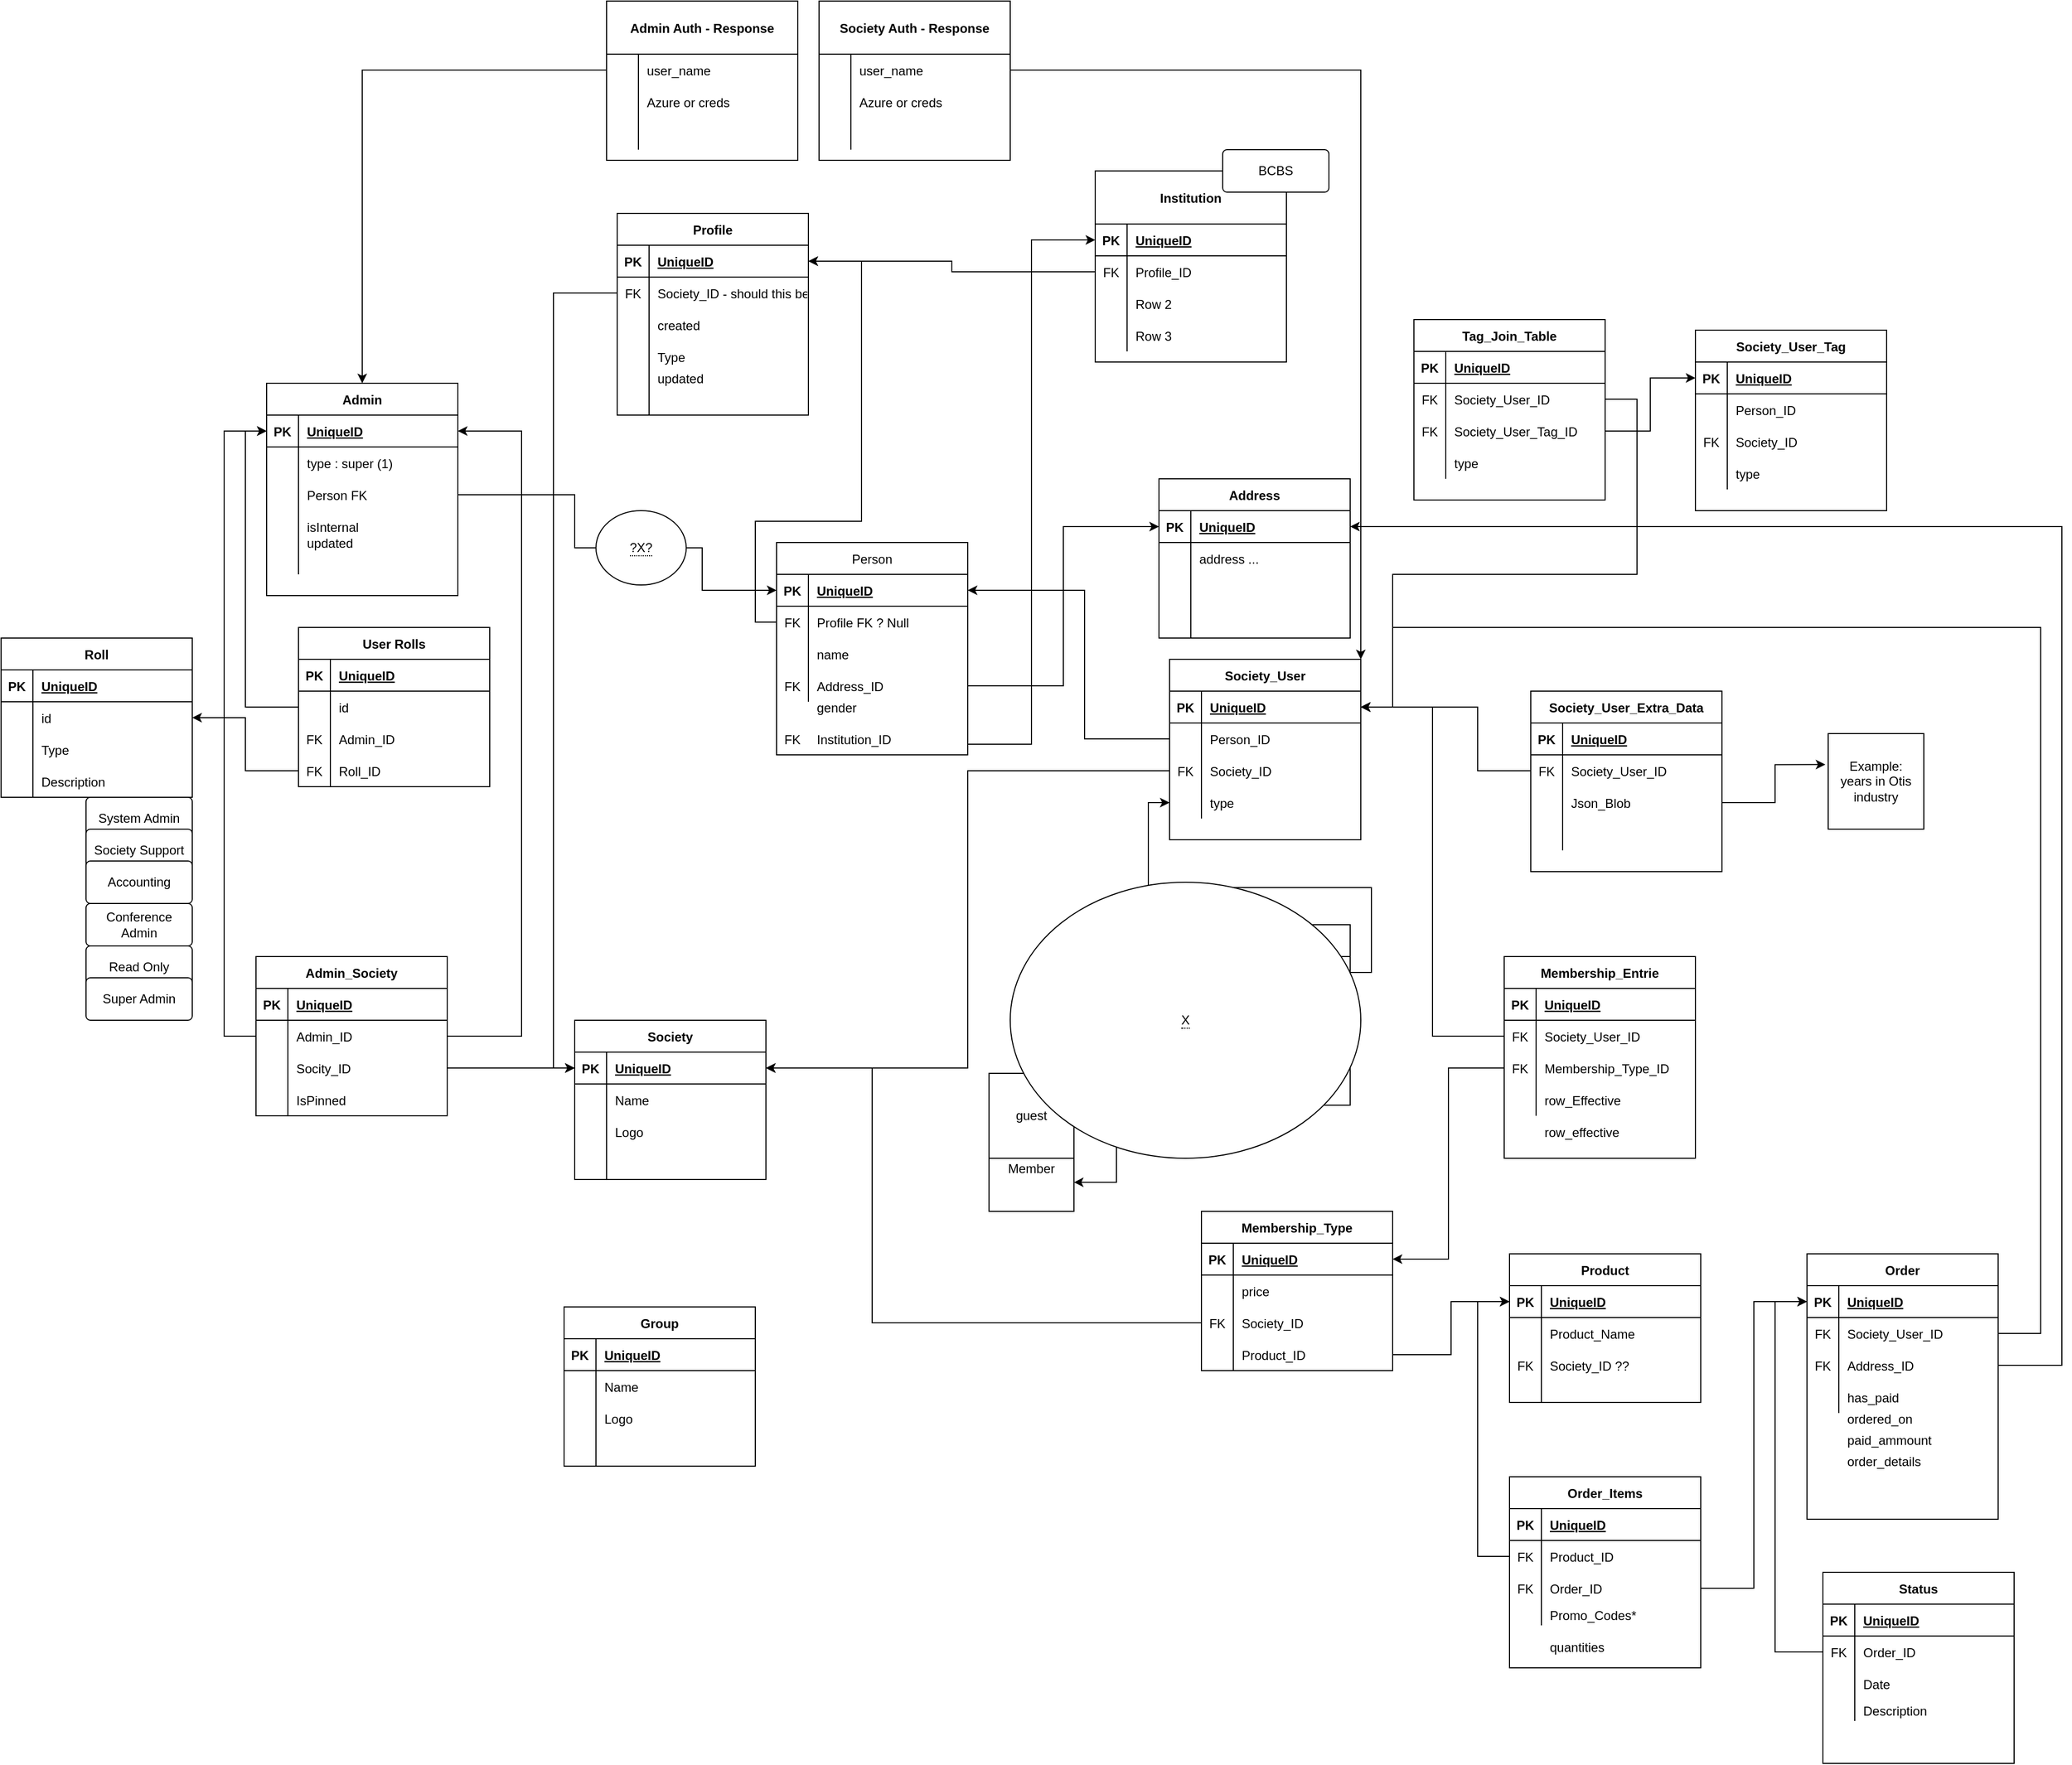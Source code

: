 <mxfile version="20.6.0" type="github">
  <diagram id="5rBxlIak1lxpF7ulkD5s" name="Page-1">
    <mxGraphModel dx="2147" dy="1886" grid="1" gridSize="10" guides="1" tooltips="1" connect="1" arrows="1" fold="1" page="1" pageScale="1" pageWidth="850" pageHeight="1100" math="0" shadow="0">
      <root>
        <mxCell id="0" />
        <mxCell id="1" parent="0" />
        <mxCell id="__WcqTSJPxryp4ztu0ni-2" value="Profile" style="shape=table;startSize=30;container=1;collapsible=1;childLayout=tableLayout;fixedRows=1;rowLines=0;fontStyle=1;align=center;resizeLast=1;" parent="1" vertex="1">
          <mxGeometry x="250" y="-70" width="180" height="190" as="geometry" />
        </mxCell>
        <mxCell id="__WcqTSJPxryp4ztu0ni-3" value="" style="shape=tableRow;horizontal=0;startSize=0;swimlaneHead=0;swimlaneBody=0;fillColor=none;collapsible=0;dropTarget=0;points=[[0,0.5],[1,0.5]];portConstraint=eastwest;top=0;left=0;right=0;bottom=1;" parent="__WcqTSJPxryp4ztu0ni-2" vertex="1">
          <mxGeometry y="30" width="180" height="30" as="geometry" />
        </mxCell>
        <mxCell id="__WcqTSJPxryp4ztu0ni-4" value="PK" style="shape=partialRectangle;connectable=0;fillColor=none;top=0;left=0;bottom=0;right=0;fontStyle=1;overflow=hidden;" parent="__WcqTSJPxryp4ztu0ni-3" vertex="1">
          <mxGeometry width="30" height="30" as="geometry">
            <mxRectangle width="30" height="30" as="alternateBounds" />
          </mxGeometry>
        </mxCell>
        <mxCell id="__WcqTSJPxryp4ztu0ni-5" value="UniqueID" style="shape=partialRectangle;connectable=0;fillColor=none;top=0;left=0;bottom=0;right=0;align=left;spacingLeft=6;fontStyle=5;overflow=hidden;" parent="__WcqTSJPxryp4ztu0ni-3" vertex="1">
          <mxGeometry x="30" width="150" height="30" as="geometry">
            <mxRectangle width="150" height="30" as="alternateBounds" />
          </mxGeometry>
        </mxCell>
        <mxCell id="__WcqTSJPxryp4ztu0ni-6" value="" style="shape=tableRow;horizontal=0;startSize=0;swimlaneHead=0;swimlaneBody=0;fillColor=none;collapsible=0;dropTarget=0;points=[[0,0.5],[1,0.5]];portConstraint=eastwest;top=0;left=0;right=0;bottom=0;" parent="__WcqTSJPxryp4ztu0ni-2" vertex="1">
          <mxGeometry y="60" width="180" height="30" as="geometry" />
        </mxCell>
        <mxCell id="__WcqTSJPxryp4ztu0ni-7" value="FK" style="shape=partialRectangle;connectable=0;fillColor=none;top=0;left=0;bottom=0;right=0;editable=1;overflow=hidden;" parent="__WcqTSJPxryp4ztu0ni-6" vertex="1">
          <mxGeometry width="30" height="30" as="geometry">
            <mxRectangle width="30" height="30" as="alternateBounds" />
          </mxGeometry>
        </mxCell>
        <mxCell id="__WcqTSJPxryp4ztu0ni-8" value="Society_ID - should this be here or everywhere else" style="shape=partialRectangle;connectable=0;fillColor=none;top=0;left=0;bottom=0;right=0;align=left;spacingLeft=6;overflow=hidden;" parent="__WcqTSJPxryp4ztu0ni-6" vertex="1">
          <mxGeometry x="30" width="150" height="30" as="geometry">
            <mxRectangle width="150" height="30" as="alternateBounds" />
          </mxGeometry>
        </mxCell>
        <mxCell id="__WcqTSJPxryp4ztu0ni-9" value="" style="shape=tableRow;horizontal=0;startSize=0;swimlaneHead=0;swimlaneBody=0;fillColor=none;collapsible=0;dropTarget=0;points=[[0,0.5],[1,0.5]];portConstraint=eastwest;top=0;left=0;right=0;bottom=0;" parent="__WcqTSJPxryp4ztu0ni-2" vertex="1">
          <mxGeometry y="90" width="180" height="30" as="geometry" />
        </mxCell>
        <mxCell id="__WcqTSJPxryp4ztu0ni-10" value="" style="shape=partialRectangle;connectable=0;fillColor=none;top=0;left=0;bottom=0;right=0;editable=1;overflow=hidden;" parent="__WcqTSJPxryp4ztu0ni-9" vertex="1">
          <mxGeometry width="30" height="30" as="geometry">
            <mxRectangle width="30" height="30" as="alternateBounds" />
          </mxGeometry>
        </mxCell>
        <mxCell id="__WcqTSJPxryp4ztu0ni-11" value="created   " style="shape=partialRectangle;connectable=0;fillColor=none;top=0;left=0;bottom=0;right=0;align=left;spacingLeft=6;overflow=hidden;" parent="__WcqTSJPxryp4ztu0ni-9" vertex="1">
          <mxGeometry x="30" width="150" height="30" as="geometry">
            <mxRectangle width="150" height="30" as="alternateBounds" />
          </mxGeometry>
        </mxCell>
        <mxCell id="__WcqTSJPxryp4ztu0ni-12" value="" style="shape=tableRow;horizontal=0;startSize=0;swimlaneHead=0;swimlaneBody=0;fillColor=none;collapsible=0;dropTarget=0;points=[[0,0.5],[1,0.5]];portConstraint=eastwest;top=0;left=0;right=0;bottom=0;" parent="__WcqTSJPxryp4ztu0ni-2" vertex="1">
          <mxGeometry y="120" width="180" height="70" as="geometry" />
        </mxCell>
        <mxCell id="__WcqTSJPxryp4ztu0ni-13" value="" style="shape=partialRectangle;connectable=0;fillColor=none;top=0;left=0;bottom=0;right=0;editable=1;overflow=hidden;" parent="__WcqTSJPxryp4ztu0ni-12" vertex="1">
          <mxGeometry width="30" height="70" as="geometry">
            <mxRectangle width="30" height="70" as="alternateBounds" />
          </mxGeometry>
        </mxCell>
        <mxCell id="__WcqTSJPxryp4ztu0ni-14" value="updated" style="shape=partialRectangle;connectable=0;fillColor=none;top=0;left=0;bottom=0;right=0;align=left;spacingLeft=6;overflow=hidden;" parent="__WcqTSJPxryp4ztu0ni-12" vertex="1">
          <mxGeometry x="30" width="150" height="70" as="geometry">
            <mxRectangle width="150" height="70" as="alternateBounds" />
          </mxGeometry>
        </mxCell>
        <mxCell id="__WcqTSJPxryp4ztu0ni-15" value="Person" style="shape=table;startSize=30;container=1;collapsible=1;childLayout=tableLayout;fixedRows=1;rowLines=0;fontStyle=0;align=center;resizeLast=1;" parent="1" vertex="1">
          <mxGeometry x="400" y="240" width="180" height="200" as="geometry" />
        </mxCell>
        <mxCell id="__WcqTSJPxryp4ztu0ni-16" value="" style="shape=tableRow;horizontal=0;startSize=0;swimlaneHead=0;swimlaneBody=0;fillColor=none;collapsible=0;dropTarget=0;points=[[0,0.5],[1,0.5]];portConstraint=eastwest;top=0;left=0;right=0;bottom=1;" parent="__WcqTSJPxryp4ztu0ni-15" vertex="1">
          <mxGeometry y="30" width="180" height="30" as="geometry" />
        </mxCell>
        <mxCell id="__WcqTSJPxryp4ztu0ni-17" value="PK" style="shape=partialRectangle;connectable=0;fillColor=none;top=0;left=0;bottom=0;right=0;fontStyle=1;overflow=hidden;" parent="__WcqTSJPxryp4ztu0ni-16" vertex="1">
          <mxGeometry width="30" height="30" as="geometry">
            <mxRectangle width="30" height="30" as="alternateBounds" />
          </mxGeometry>
        </mxCell>
        <mxCell id="__WcqTSJPxryp4ztu0ni-18" value="UniqueID" style="shape=partialRectangle;connectable=0;fillColor=none;top=0;left=0;bottom=0;right=0;align=left;spacingLeft=6;fontStyle=5;overflow=hidden;" parent="__WcqTSJPxryp4ztu0ni-16" vertex="1">
          <mxGeometry x="30" width="150" height="30" as="geometry">
            <mxRectangle width="150" height="30" as="alternateBounds" />
          </mxGeometry>
        </mxCell>
        <mxCell id="__WcqTSJPxryp4ztu0ni-19" value="" style="shape=tableRow;horizontal=0;startSize=0;swimlaneHead=0;swimlaneBody=0;fillColor=none;collapsible=0;dropTarget=0;points=[[0,0.5],[1,0.5]];portConstraint=eastwest;top=0;left=0;right=0;bottom=0;" parent="__WcqTSJPxryp4ztu0ni-15" vertex="1">
          <mxGeometry y="60" width="180" height="30" as="geometry" />
        </mxCell>
        <mxCell id="__WcqTSJPxryp4ztu0ni-20" value="FK" style="shape=partialRectangle;connectable=0;fillColor=none;top=0;left=0;bottom=0;right=0;editable=1;overflow=hidden;" parent="__WcqTSJPxryp4ztu0ni-19" vertex="1">
          <mxGeometry width="30" height="30" as="geometry">
            <mxRectangle width="30" height="30" as="alternateBounds" />
          </mxGeometry>
        </mxCell>
        <mxCell id="__WcqTSJPxryp4ztu0ni-21" value="Profile FK ? Null" style="shape=partialRectangle;connectable=0;fillColor=none;top=0;left=0;bottom=0;right=0;align=left;spacingLeft=6;overflow=hidden;" parent="__WcqTSJPxryp4ztu0ni-19" vertex="1">
          <mxGeometry x="30" width="150" height="30" as="geometry">
            <mxRectangle width="150" height="30" as="alternateBounds" />
          </mxGeometry>
        </mxCell>
        <mxCell id="__WcqTSJPxryp4ztu0ni-22" value="" style="shape=tableRow;horizontal=0;startSize=0;swimlaneHead=0;swimlaneBody=0;fillColor=none;collapsible=0;dropTarget=0;points=[[0,0.5],[1,0.5]];portConstraint=eastwest;top=0;left=0;right=0;bottom=0;" parent="__WcqTSJPxryp4ztu0ni-15" vertex="1">
          <mxGeometry y="90" width="180" height="30" as="geometry" />
        </mxCell>
        <mxCell id="__WcqTSJPxryp4ztu0ni-23" value="" style="shape=partialRectangle;connectable=0;fillColor=none;top=0;left=0;bottom=0;right=0;editable=1;overflow=hidden;" parent="__WcqTSJPxryp4ztu0ni-22" vertex="1">
          <mxGeometry width="30" height="30" as="geometry">
            <mxRectangle width="30" height="30" as="alternateBounds" />
          </mxGeometry>
        </mxCell>
        <mxCell id="__WcqTSJPxryp4ztu0ni-24" value="name" style="shape=partialRectangle;connectable=0;fillColor=none;top=0;left=0;bottom=0;right=0;align=left;spacingLeft=6;overflow=hidden;" parent="__WcqTSJPxryp4ztu0ni-22" vertex="1">
          <mxGeometry x="30" width="150" height="30" as="geometry">
            <mxRectangle width="150" height="30" as="alternateBounds" />
          </mxGeometry>
        </mxCell>
        <mxCell id="__WcqTSJPxryp4ztu0ni-25" value="" style="shape=tableRow;horizontal=0;startSize=0;swimlaneHead=0;swimlaneBody=0;fillColor=none;collapsible=0;dropTarget=0;points=[[0,0.5],[1,0.5]];portConstraint=eastwest;top=0;left=0;right=0;bottom=0;" parent="__WcqTSJPxryp4ztu0ni-15" vertex="1">
          <mxGeometry y="120" width="180" height="30" as="geometry" />
        </mxCell>
        <mxCell id="__WcqTSJPxryp4ztu0ni-26" value="FK" style="shape=partialRectangle;connectable=0;fillColor=none;top=0;left=0;bottom=0;right=0;editable=1;overflow=hidden;" parent="__WcqTSJPxryp4ztu0ni-25" vertex="1">
          <mxGeometry width="30" height="30" as="geometry">
            <mxRectangle width="30" height="30" as="alternateBounds" />
          </mxGeometry>
        </mxCell>
        <mxCell id="__WcqTSJPxryp4ztu0ni-27" value="Address_ID" style="shape=partialRectangle;connectable=0;fillColor=none;top=0;left=0;bottom=0;right=0;align=left;spacingLeft=6;overflow=hidden;" parent="__WcqTSJPxryp4ztu0ni-25" vertex="1">
          <mxGeometry x="30" width="150" height="30" as="geometry">
            <mxRectangle width="150" height="30" as="alternateBounds" />
          </mxGeometry>
        </mxCell>
        <mxCell id="__WcqTSJPxryp4ztu0ni-28" value="Institution" style="shape=table;startSize=50;container=1;collapsible=1;childLayout=tableLayout;fixedRows=1;rowLines=0;fontStyle=1;align=center;resizeLast=1;" parent="1" vertex="1">
          <mxGeometry x="700" y="-110" width="180" height="180" as="geometry" />
        </mxCell>
        <mxCell id="__WcqTSJPxryp4ztu0ni-29" value="" style="shape=tableRow;horizontal=0;startSize=0;swimlaneHead=0;swimlaneBody=0;fillColor=none;collapsible=0;dropTarget=0;points=[[0,0.5],[1,0.5]];portConstraint=eastwest;top=0;left=0;right=0;bottom=1;" parent="__WcqTSJPxryp4ztu0ni-28" vertex="1">
          <mxGeometry y="50" width="180" height="30" as="geometry" />
        </mxCell>
        <mxCell id="__WcqTSJPxryp4ztu0ni-30" value="PK" style="shape=partialRectangle;connectable=0;fillColor=none;top=0;left=0;bottom=0;right=0;fontStyle=1;overflow=hidden;" parent="__WcqTSJPxryp4ztu0ni-29" vertex="1">
          <mxGeometry width="30" height="30" as="geometry">
            <mxRectangle width="30" height="30" as="alternateBounds" />
          </mxGeometry>
        </mxCell>
        <mxCell id="__WcqTSJPxryp4ztu0ni-31" value="UniqueID" style="shape=partialRectangle;connectable=0;fillColor=none;top=0;left=0;bottom=0;right=0;align=left;spacingLeft=6;fontStyle=5;overflow=hidden;" parent="__WcqTSJPxryp4ztu0ni-29" vertex="1">
          <mxGeometry x="30" width="150" height="30" as="geometry">
            <mxRectangle width="150" height="30" as="alternateBounds" />
          </mxGeometry>
        </mxCell>
        <mxCell id="__WcqTSJPxryp4ztu0ni-32" value="" style="shape=tableRow;horizontal=0;startSize=0;swimlaneHead=0;swimlaneBody=0;fillColor=none;collapsible=0;dropTarget=0;points=[[0,0.5],[1,0.5]];portConstraint=eastwest;top=0;left=0;right=0;bottom=0;" parent="__WcqTSJPxryp4ztu0ni-28" vertex="1">
          <mxGeometry y="80" width="180" height="30" as="geometry" />
        </mxCell>
        <mxCell id="__WcqTSJPxryp4ztu0ni-33" value="FK" style="shape=partialRectangle;connectable=0;fillColor=none;top=0;left=0;bottom=0;right=0;editable=1;overflow=hidden;" parent="__WcqTSJPxryp4ztu0ni-32" vertex="1">
          <mxGeometry width="30" height="30" as="geometry">
            <mxRectangle width="30" height="30" as="alternateBounds" />
          </mxGeometry>
        </mxCell>
        <mxCell id="__WcqTSJPxryp4ztu0ni-34" value="Profile_ID" style="shape=partialRectangle;connectable=0;fillColor=none;top=0;left=0;bottom=0;right=0;align=left;spacingLeft=6;overflow=hidden;" parent="__WcqTSJPxryp4ztu0ni-32" vertex="1">
          <mxGeometry x="30" width="150" height="30" as="geometry">
            <mxRectangle width="150" height="30" as="alternateBounds" />
          </mxGeometry>
        </mxCell>
        <mxCell id="__WcqTSJPxryp4ztu0ni-35" value="" style="shape=tableRow;horizontal=0;startSize=0;swimlaneHead=0;swimlaneBody=0;fillColor=none;collapsible=0;dropTarget=0;points=[[0,0.5],[1,0.5]];portConstraint=eastwest;top=0;left=0;right=0;bottom=0;" parent="__WcqTSJPxryp4ztu0ni-28" vertex="1">
          <mxGeometry y="110" width="180" height="30" as="geometry" />
        </mxCell>
        <mxCell id="__WcqTSJPxryp4ztu0ni-36" value="" style="shape=partialRectangle;connectable=0;fillColor=none;top=0;left=0;bottom=0;right=0;editable=1;overflow=hidden;" parent="__WcqTSJPxryp4ztu0ni-35" vertex="1">
          <mxGeometry width="30" height="30" as="geometry">
            <mxRectangle width="30" height="30" as="alternateBounds" />
          </mxGeometry>
        </mxCell>
        <mxCell id="__WcqTSJPxryp4ztu0ni-37" value="Row 2" style="shape=partialRectangle;connectable=0;fillColor=none;top=0;left=0;bottom=0;right=0;align=left;spacingLeft=6;overflow=hidden;" parent="__WcqTSJPxryp4ztu0ni-35" vertex="1">
          <mxGeometry x="30" width="150" height="30" as="geometry">
            <mxRectangle width="150" height="30" as="alternateBounds" />
          </mxGeometry>
        </mxCell>
        <mxCell id="__WcqTSJPxryp4ztu0ni-38" value="" style="shape=tableRow;horizontal=0;startSize=0;swimlaneHead=0;swimlaneBody=0;fillColor=none;collapsible=0;dropTarget=0;points=[[0,0.5],[1,0.5]];portConstraint=eastwest;top=0;left=0;right=0;bottom=0;" parent="__WcqTSJPxryp4ztu0ni-28" vertex="1">
          <mxGeometry y="140" width="180" height="30" as="geometry" />
        </mxCell>
        <mxCell id="__WcqTSJPxryp4ztu0ni-39" value="" style="shape=partialRectangle;connectable=0;fillColor=none;top=0;left=0;bottom=0;right=0;editable=1;overflow=hidden;" parent="__WcqTSJPxryp4ztu0ni-38" vertex="1">
          <mxGeometry width="30" height="30" as="geometry">
            <mxRectangle width="30" height="30" as="alternateBounds" />
          </mxGeometry>
        </mxCell>
        <mxCell id="__WcqTSJPxryp4ztu0ni-40" value="Row 3" style="shape=partialRectangle;connectable=0;fillColor=none;top=0;left=0;bottom=0;right=0;align=left;spacingLeft=6;overflow=hidden;" parent="__WcqTSJPxryp4ztu0ni-38" vertex="1">
          <mxGeometry x="30" width="150" height="30" as="geometry">
            <mxRectangle width="150" height="30" as="alternateBounds" />
          </mxGeometry>
        </mxCell>
        <mxCell id="__WcqTSJPxryp4ztu0ni-45" value="Member" style="whiteSpace=wrap;html=1;aspect=fixed;" parent="1" vertex="1">
          <mxGeometry x="600" y="790" width="80" height="80" as="geometry" />
        </mxCell>
        <mxCell id="__WcqTSJPxryp4ztu0ni-102" value="guest" style="whiteSpace=wrap;html=1;aspect=fixed;" parent="1" vertex="1">
          <mxGeometry x="600" y="740" width="80" height="80" as="geometry" />
        </mxCell>
        <mxCell id="__WcqTSJPxryp4ztu0ni-121" value="Admin" style="shape=table;startSize=30;container=1;collapsible=1;childLayout=tableLayout;fixedRows=1;rowLines=0;fontStyle=1;align=center;resizeLast=1;" parent="1" vertex="1">
          <mxGeometry x="-80" y="90" width="180" height="200" as="geometry" />
        </mxCell>
        <mxCell id="__WcqTSJPxryp4ztu0ni-122" value="" style="shape=tableRow;horizontal=0;startSize=0;swimlaneHead=0;swimlaneBody=0;fillColor=none;collapsible=0;dropTarget=0;points=[[0,0.5],[1,0.5]];portConstraint=eastwest;top=0;left=0;right=0;bottom=1;" parent="__WcqTSJPxryp4ztu0ni-121" vertex="1">
          <mxGeometry y="30" width="180" height="30" as="geometry" />
        </mxCell>
        <mxCell id="__WcqTSJPxryp4ztu0ni-123" value="PK" style="shape=partialRectangle;connectable=0;fillColor=none;top=0;left=0;bottom=0;right=0;fontStyle=1;overflow=hidden;" parent="__WcqTSJPxryp4ztu0ni-122" vertex="1">
          <mxGeometry width="30" height="30" as="geometry">
            <mxRectangle width="30" height="30" as="alternateBounds" />
          </mxGeometry>
        </mxCell>
        <mxCell id="__WcqTSJPxryp4ztu0ni-124" value="UniqueID" style="shape=partialRectangle;connectable=0;fillColor=none;top=0;left=0;bottom=0;right=0;align=left;spacingLeft=6;fontStyle=5;overflow=hidden;" parent="__WcqTSJPxryp4ztu0ni-122" vertex="1">
          <mxGeometry x="30" width="150" height="30" as="geometry">
            <mxRectangle width="150" height="30" as="alternateBounds" />
          </mxGeometry>
        </mxCell>
        <mxCell id="__WcqTSJPxryp4ztu0ni-125" value="" style="shape=tableRow;horizontal=0;startSize=0;swimlaneHead=0;swimlaneBody=0;fillColor=none;collapsible=0;dropTarget=0;points=[[0,0.5],[1,0.5]];portConstraint=eastwest;top=0;left=0;right=0;bottom=0;" parent="__WcqTSJPxryp4ztu0ni-121" vertex="1">
          <mxGeometry y="60" width="180" height="30" as="geometry" />
        </mxCell>
        <mxCell id="__WcqTSJPxryp4ztu0ni-126" value="" style="shape=partialRectangle;connectable=0;fillColor=none;top=0;left=0;bottom=0;right=0;editable=1;overflow=hidden;" parent="__WcqTSJPxryp4ztu0ni-125" vertex="1">
          <mxGeometry width="30" height="30" as="geometry">
            <mxRectangle width="30" height="30" as="alternateBounds" />
          </mxGeometry>
        </mxCell>
        <mxCell id="__WcqTSJPxryp4ztu0ni-127" value="type : super (1)" style="shape=partialRectangle;connectable=0;fillColor=none;top=0;left=0;bottom=0;right=0;align=left;spacingLeft=6;overflow=hidden;" parent="__WcqTSJPxryp4ztu0ni-125" vertex="1">
          <mxGeometry x="30" width="150" height="30" as="geometry">
            <mxRectangle width="150" height="30" as="alternateBounds" />
          </mxGeometry>
        </mxCell>
        <mxCell id="__WcqTSJPxryp4ztu0ni-128" value="" style="shape=tableRow;horizontal=0;startSize=0;swimlaneHead=0;swimlaneBody=0;fillColor=none;collapsible=0;dropTarget=0;points=[[0,0.5],[1,0.5]];portConstraint=eastwest;top=0;left=0;right=0;bottom=0;" parent="__WcqTSJPxryp4ztu0ni-121" vertex="1">
          <mxGeometry y="90" width="180" height="30" as="geometry" />
        </mxCell>
        <mxCell id="__WcqTSJPxryp4ztu0ni-129" value="" style="shape=partialRectangle;connectable=0;fillColor=none;top=0;left=0;bottom=0;right=0;editable=1;overflow=hidden;" parent="__WcqTSJPxryp4ztu0ni-128" vertex="1">
          <mxGeometry width="30" height="30" as="geometry">
            <mxRectangle width="30" height="30" as="alternateBounds" />
          </mxGeometry>
        </mxCell>
        <mxCell id="__WcqTSJPxryp4ztu0ni-130" value="Person FK" style="shape=partialRectangle;connectable=0;fillColor=none;top=0;left=0;bottom=0;right=0;align=left;spacingLeft=6;overflow=hidden;" parent="__WcqTSJPxryp4ztu0ni-128" vertex="1">
          <mxGeometry x="30" width="150" height="30" as="geometry">
            <mxRectangle width="150" height="30" as="alternateBounds" />
          </mxGeometry>
        </mxCell>
        <mxCell id="__WcqTSJPxryp4ztu0ni-131" value="" style="shape=tableRow;horizontal=0;startSize=0;swimlaneHead=0;swimlaneBody=0;fillColor=none;collapsible=0;dropTarget=0;points=[[0,0.5],[1,0.5]];portConstraint=eastwest;top=0;left=0;right=0;bottom=0;" parent="__WcqTSJPxryp4ztu0ni-121" vertex="1">
          <mxGeometry y="120" width="180" height="60" as="geometry" />
        </mxCell>
        <mxCell id="__WcqTSJPxryp4ztu0ni-132" value="" style="shape=partialRectangle;connectable=0;fillColor=none;top=0;left=0;bottom=0;right=0;editable=1;overflow=hidden;" parent="__WcqTSJPxryp4ztu0ni-131" vertex="1">
          <mxGeometry width="30" height="60" as="geometry">
            <mxRectangle width="30" height="60" as="alternateBounds" />
          </mxGeometry>
        </mxCell>
        <mxCell id="__WcqTSJPxryp4ztu0ni-133" value="updated" style="shape=partialRectangle;connectable=0;fillColor=none;top=0;left=0;bottom=0;right=0;align=left;spacingLeft=6;overflow=hidden;" parent="__WcqTSJPxryp4ztu0ni-131" vertex="1">
          <mxGeometry x="30" width="150" height="60" as="geometry">
            <mxRectangle width="150" height="60" as="alternateBounds" />
          </mxGeometry>
        </mxCell>
        <mxCell id="__WcqTSJPxryp4ztu0ni-134" style="edgeStyle=orthogonalEdgeStyle;rounded=0;orthogonalLoop=1;jettySize=auto;html=1;exitX=1;exitY=0.5;exitDx=0;exitDy=0;entryX=0;entryY=0.5;entryDx=0;entryDy=0;startArrow=none;" parent="1" source="fRMrnsRik14McwZrxI1f-368" target="__WcqTSJPxryp4ztu0ni-16" edge="1">
          <mxGeometry relative="1" as="geometry">
            <mxPoint x="200" y="290" as="targetPoint" />
            <Array as="points">
              <mxPoint x="330" y="245" />
              <mxPoint x="330" y="285" />
            </Array>
          </mxGeometry>
        </mxCell>
        <mxCell id="__WcqTSJPxryp4ztu0ni-155" value="Roll" style="shape=table;startSize=30;container=1;collapsible=1;childLayout=tableLayout;fixedRows=1;rowLines=0;fontStyle=1;align=center;resizeLast=1;" parent="1" vertex="1">
          <mxGeometry x="-330" y="330" width="180" height="150" as="geometry" />
        </mxCell>
        <mxCell id="__WcqTSJPxryp4ztu0ni-156" value="" style="shape=tableRow;horizontal=0;startSize=0;swimlaneHead=0;swimlaneBody=0;fillColor=none;collapsible=0;dropTarget=0;points=[[0,0.5],[1,0.5]];portConstraint=eastwest;top=0;left=0;right=0;bottom=1;" parent="__WcqTSJPxryp4ztu0ni-155" vertex="1">
          <mxGeometry y="30" width="180" height="30" as="geometry" />
        </mxCell>
        <mxCell id="__WcqTSJPxryp4ztu0ni-157" value="PK" style="shape=partialRectangle;connectable=0;fillColor=none;top=0;left=0;bottom=0;right=0;fontStyle=1;overflow=hidden;" parent="__WcqTSJPxryp4ztu0ni-156" vertex="1">
          <mxGeometry width="30" height="30" as="geometry">
            <mxRectangle width="30" height="30" as="alternateBounds" />
          </mxGeometry>
        </mxCell>
        <mxCell id="__WcqTSJPxryp4ztu0ni-158" value="UniqueID" style="shape=partialRectangle;connectable=0;fillColor=none;top=0;left=0;bottom=0;right=0;align=left;spacingLeft=6;fontStyle=5;overflow=hidden;" parent="__WcqTSJPxryp4ztu0ni-156" vertex="1">
          <mxGeometry x="30" width="150" height="30" as="geometry">
            <mxRectangle width="150" height="30" as="alternateBounds" />
          </mxGeometry>
        </mxCell>
        <mxCell id="__WcqTSJPxryp4ztu0ni-159" value="" style="shape=tableRow;horizontal=0;startSize=0;swimlaneHead=0;swimlaneBody=0;fillColor=none;collapsible=0;dropTarget=0;points=[[0,0.5],[1,0.5]];portConstraint=eastwest;top=0;left=0;right=0;bottom=0;" parent="__WcqTSJPxryp4ztu0ni-155" vertex="1">
          <mxGeometry y="60" width="180" height="30" as="geometry" />
        </mxCell>
        <mxCell id="__WcqTSJPxryp4ztu0ni-160" value="" style="shape=partialRectangle;connectable=0;fillColor=none;top=0;left=0;bottom=0;right=0;editable=1;overflow=hidden;" parent="__WcqTSJPxryp4ztu0ni-159" vertex="1">
          <mxGeometry width="30" height="30" as="geometry">
            <mxRectangle width="30" height="30" as="alternateBounds" />
          </mxGeometry>
        </mxCell>
        <mxCell id="__WcqTSJPxryp4ztu0ni-161" value="id" style="shape=partialRectangle;connectable=0;fillColor=none;top=0;left=0;bottom=0;right=0;align=left;spacingLeft=6;overflow=hidden;" parent="__WcqTSJPxryp4ztu0ni-159" vertex="1">
          <mxGeometry x="30" width="150" height="30" as="geometry">
            <mxRectangle width="150" height="30" as="alternateBounds" />
          </mxGeometry>
        </mxCell>
        <mxCell id="__WcqTSJPxryp4ztu0ni-162" value="" style="shape=tableRow;horizontal=0;startSize=0;swimlaneHead=0;swimlaneBody=0;fillColor=none;collapsible=0;dropTarget=0;points=[[0,0.5],[1,0.5]];portConstraint=eastwest;top=0;left=0;right=0;bottom=0;" parent="__WcqTSJPxryp4ztu0ni-155" vertex="1">
          <mxGeometry y="90" width="180" height="30" as="geometry" />
        </mxCell>
        <mxCell id="__WcqTSJPxryp4ztu0ni-163" value="" style="shape=partialRectangle;connectable=0;fillColor=none;top=0;left=0;bottom=0;right=0;editable=1;overflow=hidden;" parent="__WcqTSJPxryp4ztu0ni-162" vertex="1">
          <mxGeometry width="30" height="30" as="geometry">
            <mxRectangle width="30" height="30" as="alternateBounds" />
          </mxGeometry>
        </mxCell>
        <mxCell id="__WcqTSJPxryp4ztu0ni-164" value="Type" style="shape=partialRectangle;connectable=0;fillColor=none;top=0;left=0;bottom=0;right=0;align=left;spacingLeft=6;overflow=hidden;" parent="__WcqTSJPxryp4ztu0ni-162" vertex="1">
          <mxGeometry x="30" width="150" height="30" as="geometry">
            <mxRectangle width="150" height="30" as="alternateBounds" />
          </mxGeometry>
        </mxCell>
        <mxCell id="__WcqTSJPxryp4ztu0ni-165" value="" style="shape=tableRow;horizontal=0;startSize=0;swimlaneHead=0;swimlaneBody=0;fillColor=none;collapsible=0;dropTarget=0;points=[[0,0.5],[1,0.5]];portConstraint=eastwest;top=0;left=0;right=0;bottom=0;" parent="__WcqTSJPxryp4ztu0ni-155" vertex="1">
          <mxGeometry y="120" width="180" height="30" as="geometry" />
        </mxCell>
        <mxCell id="__WcqTSJPxryp4ztu0ni-166" value="" style="shape=partialRectangle;connectable=0;fillColor=none;top=0;left=0;bottom=0;right=0;editable=1;overflow=hidden;" parent="__WcqTSJPxryp4ztu0ni-165" vertex="1">
          <mxGeometry width="30" height="30" as="geometry">
            <mxRectangle width="30" height="30" as="alternateBounds" />
          </mxGeometry>
        </mxCell>
        <mxCell id="__WcqTSJPxryp4ztu0ni-167" value="Description" style="shape=partialRectangle;connectable=0;fillColor=none;top=0;left=0;bottom=0;right=0;align=left;spacingLeft=6;overflow=hidden;" parent="__WcqTSJPxryp4ztu0ni-165" vertex="1">
          <mxGeometry x="30" width="150" height="30" as="geometry">
            <mxRectangle width="150" height="30" as="alternateBounds" />
          </mxGeometry>
        </mxCell>
        <mxCell id="__WcqTSJPxryp4ztu0ni-168" value="System Admin" style="rounded=1;arcSize=10;whiteSpace=wrap;html=1;align=center;" parent="1" vertex="1">
          <mxGeometry x="-250" y="480" width="100" height="40" as="geometry" />
        </mxCell>
        <mxCell id="__WcqTSJPxryp4ztu0ni-169" value="Society Support" style="rounded=1;arcSize=10;whiteSpace=wrap;html=1;align=center;" parent="1" vertex="1">
          <mxGeometry x="-250" y="510" width="100" height="40" as="geometry" />
        </mxCell>
        <mxCell id="__WcqTSJPxryp4ztu0ni-171" value="Accounting" style="rounded=1;arcSize=10;whiteSpace=wrap;html=1;align=center;" parent="1" vertex="1">
          <mxGeometry x="-250" y="540" width="100" height="40" as="geometry" />
        </mxCell>
        <mxCell id="__WcqTSJPxryp4ztu0ni-172" value="Conference Admin" style="rounded=1;arcSize=10;whiteSpace=wrap;html=1;align=center;" parent="1" vertex="1">
          <mxGeometry x="-250" y="580" width="100" height="40" as="geometry" />
        </mxCell>
        <mxCell id="__WcqTSJPxryp4ztu0ni-173" value="Read Only" style="rounded=1;arcSize=10;whiteSpace=wrap;html=1;align=center;" parent="1" vertex="1">
          <mxGeometry x="-250" y="620" width="100" height="40" as="geometry" />
        </mxCell>
        <mxCell id="__WcqTSJPxryp4ztu0ni-174" value="User Rolls" style="shape=table;startSize=30;container=1;collapsible=1;childLayout=tableLayout;fixedRows=1;rowLines=0;fontStyle=1;align=center;resizeLast=1;" parent="1" vertex="1">
          <mxGeometry x="-50" y="320" width="180" height="150" as="geometry" />
        </mxCell>
        <mxCell id="__WcqTSJPxryp4ztu0ni-175" value="" style="shape=tableRow;horizontal=0;startSize=0;swimlaneHead=0;swimlaneBody=0;fillColor=none;collapsible=0;dropTarget=0;points=[[0,0.5],[1,0.5]];portConstraint=eastwest;top=0;left=0;right=0;bottom=1;" parent="__WcqTSJPxryp4ztu0ni-174" vertex="1">
          <mxGeometry y="30" width="180" height="30" as="geometry" />
        </mxCell>
        <mxCell id="__WcqTSJPxryp4ztu0ni-176" value="PK" style="shape=partialRectangle;connectable=0;fillColor=none;top=0;left=0;bottom=0;right=0;fontStyle=1;overflow=hidden;" parent="__WcqTSJPxryp4ztu0ni-175" vertex="1">
          <mxGeometry width="30" height="30" as="geometry">
            <mxRectangle width="30" height="30" as="alternateBounds" />
          </mxGeometry>
        </mxCell>
        <mxCell id="__WcqTSJPxryp4ztu0ni-177" value="UniqueID" style="shape=partialRectangle;connectable=0;fillColor=none;top=0;left=0;bottom=0;right=0;align=left;spacingLeft=6;fontStyle=5;overflow=hidden;" parent="__WcqTSJPxryp4ztu0ni-175" vertex="1">
          <mxGeometry x="30" width="150" height="30" as="geometry">
            <mxRectangle width="150" height="30" as="alternateBounds" />
          </mxGeometry>
        </mxCell>
        <mxCell id="__WcqTSJPxryp4ztu0ni-178" value="" style="shape=tableRow;horizontal=0;startSize=0;swimlaneHead=0;swimlaneBody=0;fillColor=none;collapsible=0;dropTarget=0;points=[[0,0.5],[1,0.5]];portConstraint=eastwest;top=0;left=0;right=0;bottom=0;" parent="__WcqTSJPxryp4ztu0ni-174" vertex="1">
          <mxGeometry y="60" width="180" height="30" as="geometry" />
        </mxCell>
        <mxCell id="__WcqTSJPxryp4ztu0ni-179" value="" style="shape=partialRectangle;connectable=0;fillColor=none;top=0;left=0;bottom=0;right=0;editable=1;overflow=hidden;" parent="__WcqTSJPxryp4ztu0ni-178" vertex="1">
          <mxGeometry width="30" height="30" as="geometry">
            <mxRectangle width="30" height="30" as="alternateBounds" />
          </mxGeometry>
        </mxCell>
        <mxCell id="__WcqTSJPxryp4ztu0ni-180" value="id" style="shape=partialRectangle;connectable=0;fillColor=none;top=0;left=0;bottom=0;right=0;align=left;spacingLeft=6;overflow=hidden;" parent="__WcqTSJPxryp4ztu0ni-178" vertex="1">
          <mxGeometry x="30" width="150" height="30" as="geometry">
            <mxRectangle width="150" height="30" as="alternateBounds" />
          </mxGeometry>
        </mxCell>
        <mxCell id="__WcqTSJPxryp4ztu0ni-181" value="" style="shape=tableRow;horizontal=0;startSize=0;swimlaneHead=0;swimlaneBody=0;fillColor=none;collapsible=0;dropTarget=0;points=[[0,0.5],[1,0.5]];portConstraint=eastwest;top=0;left=0;right=0;bottom=0;" parent="__WcqTSJPxryp4ztu0ni-174" vertex="1">
          <mxGeometry y="90" width="180" height="30" as="geometry" />
        </mxCell>
        <mxCell id="__WcqTSJPxryp4ztu0ni-182" value="FK" style="shape=partialRectangle;connectable=0;fillColor=none;top=0;left=0;bottom=0;right=0;editable=1;overflow=hidden;" parent="__WcqTSJPxryp4ztu0ni-181" vertex="1">
          <mxGeometry width="30" height="30" as="geometry">
            <mxRectangle width="30" height="30" as="alternateBounds" />
          </mxGeometry>
        </mxCell>
        <mxCell id="__WcqTSJPxryp4ztu0ni-183" value="Admin_ID" style="shape=partialRectangle;connectable=0;fillColor=none;top=0;left=0;bottom=0;right=0;align=left;spacingLeft=6;overflow=hidden;" parent="__WcqTSJPxryp4ztu0ni-181" vertex="1">
          <mxGeometry x="30" width="150" height="30" as="geometry">
            <mxRectangle width="150" height="30" as="alternateBounds" />
          </mxGeometry>
        </mxCell>
        <mxCell id="__WcqTSJPxryp4ztu0ni-184" value="" style="shape=tableRow;horizontal=0;startSize=0;swimlaneHead=0;swimlaneBody=0;fillColor=none;collapsible=0;dropTarget=0;points=[[0,0.5],[1,0.5]];portConstraint=eastwest;top=0;left=0;right=0;bottom=0;" parent="__WcqTSJPxryp4ztu0ni-174" vertex="1">
          <mxGeometry y="120" width="180" height="30" as="geometry" />
        </mxCell>
        <mxCell id="__WcqTSJPxryp4ztu0ni-185" value="FK" style="shape=partialRectangle;connectable=0;fillColor=none;top=0;left=0;bottom=0;right=0;editable=1;overflow=hidden;" parent="__WcqTSJPxryp4ztu0ni-184" vertex="1">
          <mxGeometry width="30" height="30" as="geometry">
            <mxRectangle width="30" height="30" as="alternateBounds" />
          </mxGeometry>
        </mxCell>
        <mxCell id="__WcqTSJPxryp4ztu0ni-186" value="Roll_ID" style="shape=partialRectangle;connectable=0;fillColor=none;top=0;left=0;bottom=0;right=0;align=left;spacingLeft=6;overflow=hidden;" parent="__WcqTSJPxryp4ztu0ni-184" vertex="1">
          <mxGeometry x="30" width="150" height="30" as="geometry">
            <mxRectangle width="150" height="30" as="alternateBounds" />
          </mxGeometry>
        </mxCell>
        <mxCell id="__WcqTSJPxryp4ztu0ni-187" style="edgeStyle=orthogonalEdgeStyle;rounded=0;orthogonalLoop=1;jettySize=auto;html=1;exitX=0;exitY=0.5;exitDx=0;exitDy=0;entryX=1;entryY=0.5;entryDx=0;entryDy=0;" parent="1" source="__WcqTSJPxryp4ztu0ni-184" target="__WcqTSJPxryp4ztu0ni-159" edge="1">
          <mxGeometry relative="1" as="geometry" />
        </mxCell>
        <mxCell id="__WcqTSJPxryp4ztu0ni-216" style="edgeStyle=orthogonalEdgeStyle;rounded=0;orthogonalLoop=1;jettySize=auto;html=1;exitX=0;exitY=0.5;exitDx=0;exitDy=0;entryX=0;entryY=0.5;entryDx=0;entryDy=0;" parent="1" source="__WcqTSJPxryp4ztu0ni-178" target="__WcqTSJPxryp4ztu0ni-122" edge="1">
          <mxGeometry relative="1" as="geometry" />
        </mxCell>
        <mxCell id="__WcqTSJPxryp4ztu0ni-218" value="Society" style="shape=table;startSize=30;container=1;collapsible=1;childLayout=tableLayout;fixedRows=1;rowLines=0;fontStyle=1;align=center;resizeLast=1;" parent="1" vertex="1">
          <mxGeometry x="210" y="690" width="180" height="150" as="geometry" />
        </mxCell>
        <mxCell id="__WcqTSJPxryp4ztu0ni-219" value="" style="shape=tableRow;horizontal=0;startSize=0;swimlaneHead=0;swimlaneBody=0;fillColor=none;collapsible=0;dropTarget=0;points=[[0,0.5],[1,0.5]];portConstraint=eastwest;top=0;left=0;right=0;bottom=1;" parent="__WcqTSJPxryp4ztu0ni-218" vertex="1">
          <mxGeometry y="30" width="180" height="30" as="geometry" />
        </mxCell>
        <mxCell id="__WcqTSJPxryp4ztu0ni-220" value="PK" style="shape=partialRectangle;connectable=0;fillColor=none;top=0;left=0;bottom=0;right=0;fontStyle=1;overflow=hidden;" parent="__WcqTSJPxryp4ztu0ni-219" vertex="1">
          <mxGeometry width="30" height="30" as="geometry">
            <mxRectangle width="30" height="30" as="alternateBounds" />
          </mxGeometry>
        </mxCell>
        <mxCell id="__WcqTSJPxryp4ztu0ni-221" value="UniqueID" style="shape=partialRectangle;connectable=0;fillColor=none;top=0;left=0;bottom=0;right=0;align=left;spacingLeft=6;fontStyle=5;overflow=hidden;" parent="__WcqTSJPxryp4ztu0ni-219" vertex="1">
          <mxGeometry x="30" width="150" height="30" as="geometry">
            <mxRectangle width="150" height="30" as="alternateBounds" />
          </mxGeometry>
        </mxCell>
        <mxCell id="__WcqTSJPxryp4ztu0ni-222" value="" style="shape=tableRow;horizontal=0;startSize=0;swimlaneHead=0;swimlaneBody=0;fillColor=none;collapsible=0;dropTarget=0;points=[[0,0.5],[1,0.5]];portConstraint=eastwest;top=0;left=0;right=0;bottom=0;" parent="__WcqTSJPxryp4ztu0ni-218" vertex="1">
          <mxGeometry y="60" width="180" height="30" as="geometry" />
        </mxCell>
        <mxCell id="__WcqTSJPxryp4ztu0ni-223" value="" style="shape=partialRectangle;connectable=0;fillColor=none;top=0;left=0;bottom=0;right=0;editable=1;overflow=hidden;" parent="__WcqTSJPxryp4ztu0ni-222" vertex="1">
          <mxGeometry width="30" height="30" as="geometry">
            <mxRectangle width="30" height="30" as="alternateBounds" />
          </mxGeometry>
        </mxCell>
        <mxCell id="__WcqTSJPxryp4ztu0ni-224" value="Name " style="shape=partialRectangle;connectable=0;fillColor=none;top=0;left=0;bottom=0;right=0;align=left;spacingLeft=6;overflow=hidden;" parent="__WcqTSJPxryp4ztu0ni-222" vertex="1">
          <mxGeometry x="30" width="150" height="30" as="geometry">
            <mxRectangle width="150" height="30" as="alternateBounds" />
          </mxGeometry>
        </mxCell>
        <mxCell id="__WcqTSJPxryp4ztu0ni-225" value="" style="shape=tableRow;horizontal=0;startSize=0;swimlaneHead=0;swimlaneBody=0;fillColor=none;collapsible=0;dropTarget=0;points=[[0,0.5],[1,0.5]];portConstraint=eastwest;top=0;left=0;right=0;bottom=0;" parent="__WcqTSJPxryp4ztu0ni-218" vertex="1">
          <mxGeometry y="90" width="180" height="30" as="geometry" />
        </mxCell>
        <mxCell id="__WcqTSJPxryp4ztu0ni-226" value="" style="shape=partialRectangle;connectable=0;fillColor=none;top=0;left=0;bottom=0;right=0;editable=1;overflow=hidden;" parent="__WcqTSJPxryp4ztu0ni-225" vertex="1">
          <mxGeometry width="30" height="30" as="geometry">
            <mxRectangle width="30" height="30" as="alternateBounds" />
          </mxGeometry>
        </mxCell>
        <mxCell id="__WcqTSJPxryp4ztu0ni-227" value="Logo" style="shape=partialRectangle;connectable=0;fillColor=none;top=0;left=0;bottom=0;right=0;align=left;spacingLeft=6;overflow=hidden;" parent="__WcqTSJPxryp4ztu0ni-225" vertex="1">
          <mxGeometry x="30" width="150" height="30" as="geometry">
            <mxRectangle width="150" height="30" as="alternateBounds" />
          </mxGeometry>
        </mxCell>
        <mxCell id="__WcqTSJPxryp4ztu0ni-228" value="" style="shape=tableRow;horizontal=0;startSize=0;swimlaneHead=0;swimlaneBody=0;fillColor=none;collapsible=0;dropTarget=0;points=[[0,0.5],[1,0.5]];portConstraint=eastwest;top=0;left=0;right=0;bottom=0;" parent="__WcqTSJPxryp4ztu0ni-218" vertex="1">
          <mxGeometry y="120" width="180" height="30" as="geometry" />
        </mxCell>
        <mxCell id="__WcqTSJPxryp4ztu0ni-229" value="" style="shape=partialRectangle;connectable=0;fillColor=none;top=0;left=0;bottom=0;right=0;editable=1;overflow=hidden;" parent="__WcqTSJPxryp4ztu0ni-228" vertex="1">
          <mxGeometry width="30" height="30" as="geometry">
            <mxRectangle width="30" height="30" as="alternateBounds" />
          </mxGeometry>
        </mxCell>
        <mxCell id="__WcqTSJPxryp4ztu0ni-230" value="" style="shape=partialRectangle;connectable=0;fillColor=none;top=0;left=0;bottom=0;right=0;align=left;spacingLeft=6;overflow=hidden;" parent="__WcqTSJPxryp4ztu0ni-228" vertex="1">
          <mxGeometry x="30" width="150" height="30" as="geometry">
            <mxRectangle width="150" height="30" as="alternateBounds" />
          </mxGeometry>
        </mxCell>
        <mxCell id="__WcqTSJPxryp4ztu0ni-244" value="Admin_Society" style="shape=table;startSize=30;container=1;collapsible=1;childLayout=tableLayout;fixedRows=1;rowLines=0;fontStyle=1;align=center;resizeLast=1;" parent="1" vertex="1">
          <mxGeometry x="-90" y="630" width="180" height="150" as="geometry" />
        </mxCell>
        <mxCell id="__WcqTSJPxryp4ztu0ni-245" value="" style="shape=tableRow;horizontal=0;startSize=0;swimlaneHead=0;swimlaneBody=0;fillColor=none;collapsible=0;dropTarget=0;points=[[0,0.5],[1,0.5]];portConstraint=eastwest;top=0;left=0;right=0;bottom=1;" parent="__WcqTSJPxryp4ztu0ni-244" vertex="1">
          <mxGeometry y="30" width="180" height="30" as="geometry" />
        </mxCell>
        <mxCell id="__WcqTSJPxryp4ztu0ni-246" value="PK" style="shape=partialRectangle;connectable=0;fillColor=none;top=0;left=0;bottom=0;right=0;fontStyle=1;overflow=hidden;" parent="__WcqTSJPxryp4ztu0ni-245" vertex="1">
          <mxGeometry width="30" height="30" as="geometry">
            <mxRectangle width="30" height="30" as="alternateBounds" />
          </mxGeometry>
        </mxCell>
        <mxCell id="__WcqTSJPxryp4ztu0ni-247" value="UniqueID" style="shape=partialRectangle;connectable=0;fillColor=none;top=0;left=0;bottom=0;right=0;align=left;spacingLeft=6;fontStyle=5;overflow=hidden;" parent="__WcqTSJPxryp4ztu0ni-245" vertex="1">
          <mxGeometry x="30" width="150" height="30" as="geometry">
            <mxRectangle width="150" height="30" as="alternateBounds" />
          </mxGeometry>
        </mxCell>
        <mxCell id="__WcqTSJPxryp4ztu0ni-248" value="" style="shape=tableRow;horizontal=0;startSize=0;swimlaneHead=0;swimlaneBody=0;fillColor=none;collapsible=0;dropTarget=0;points=[[0,0.5],[1,0.5]];portConstraint=eastwest;top=0;left=0;right=0;bottom=0;" parent="__WcqTSJPxryp4ztu0ni-244" vertex="1">
          <mxGeometry y="60" width="180" height="30" as="geometry" />
        </mxCell>
        <mxCell id="__WcqTSJPxryp4ztu0ni-249" value="" style="shape=partialRectangle;connectable=0;fillColor=none;top=0;left=0;bottom=0;right=0;editable=1;overflow=hidden;" parent="__WcqTSJPxryp4ztu0ni-248" vertex="1">
          <mxGeometry width="30" height="30" as="geometry">
            <mxRectangle width="30" height="30" as="alternateBounds" />
          </mxGeometry>
        </mxCell>
        <mxCell id="__WcqTSJPxryp4ztu0ni-250" value="Admin_ID" style="shape=partialRectangle;connectable=0;fillColor=none;top=0;left=0;bottom=0;right=0;align=left;spacingLeft=6;overflow=hidden;" parent="__WcqTSJPxryp4ztu0ni-248" vertex="1">
          <mxGeometry x="30" width="150" height="30" as="geometry">
            <mxRectangle width="150" height="30" as="alternateBounds" />
          </mxGeometry>
        </mxCell>
        <mxCell id="__WcqTSJPxryp4ztu0ni-251" value="" style="shape=tableRow;horizontal=0;startSize=0;swimlaneHead=0;swimlaneBody=0;fillColor=none;collapsible=0;dropTarget=0;points=[[0,0.5],[1,0.5]];portConstraint=eastwest;top=0;left=0;right=0;bottom=0;" parent="__WcqTSJPxryp4ztu0ni-244" vertex="1">
          <mxGeometry y="90" width="180" height="30" as="geometry" />
        </mxCell>
        <mxCell id="__WcqTSJPxryp4ztu0ni-252" value="" style="shape=partialRectangle;connectable=0;fillColor=none;top=0;left=0;bottom=0;right=0;editable=1;overflow=hidden;" parent="__WcqTSJPxryp4ztu0ni-251" vertex="1">
          <mxGeometry width="30" height="30" as="geometry">
            <mxRectangle width="30" height="30" as="alternateBounds" />
          </mxGeometry>
        </mxCell>
        <mxCell id="__WcqTSJPxryp4ztu0ni-253" value="Socity_ID" style="shape=partialRectangle;connectable=0;fillColor=none;top=0;left=0;bottom=0;right=0;align=left;spacingLeft=6;overflow=hidden;" parent="__WcqTSJPxryp4ztu0ni-251" vertex="1">
          <mxGeometry x="30" width="150" height="30" as="geometry">
            <mxRectangle width="150" height="30" as="alternateBounds" />
          </mxGeometry>
        </mxCell>
        <mxCell id="__WcqTSJPxryp4ztu0ni-254" value="" style="shape=tableRow;horizontal=0;startSize=0;swimlaneHead=0;swimlaneBody=0;fillColor=none;collapsible=0;dropTarget=0;points=[[0,0.5],[1,0.5]];portConstraint=eastwest;top=0;left=0;right=0;bottom=0;" parent="__WcqTSJPxryp4ztu0ni-244" vertex="1">
          <mxGeometry y="120" width="180" height="30" as="geometry" />
        </mxCell>
        <mxCell id="__WcqTSJPxryp4ztu0ni-255" value="" style="shape=partialRectangle;connectable=0;fillColor=none;top=0;left=0;bottom=0;right=0;editable=1;overflow=hidden;" parent="__WcqTSJPxryp4ztu0ni-254" vertex="1">
          <mxGeometry width="30" height="30" as="geometry">
            <mxRectangle width="30" height="30" as="alternateBounds" />
          </mxGeometry>
        </mxCell>
        <mxCell id="__WcqTSJPxryp4ztu0ni-256" value="IsPinned" style="shape=partialRectangle;connectable=0;fillColor=none;top=0;left=0;bottom=0;right=0;align=left;spacingLeft=6;overflow=hidden;" parent="__WcqTSJPxryp4ztu0ni-254" vertex="1">
          <mxGeometry x="30" width="150" height="30" as="geometry">
            <mxRectangle width="150" height="30" as="alternateBounds" />
          </mxGeometry>
        </mxCell>
        <mxCell id="__WcqTSJPxryp4ztu0ni-261" style="edgeStyle=orthogonalEdgeStyle;rounded=0;orthogonalLoop=1;jettySize=auto;html=1;exitX=1;exitY=0.5;exitDx=0;exitDy=0;entryX=1;entryY=0.5;entryDx=0;entryDy=0;" parent="1" source="__WcqTSJPxryp4ztu0ni-248" target="__WcqTSJPxryp4ztu0ni-122" edge="1">
          <mxGeometry relative="1" as="geometry">
            <Array as="points">
              <mxPoint x="160" y="705" />
              <mxPoint x="160" y="135" />
            </Array>
          </mxGeometry>
        </mxCell>
        <mxCell id="__WcqTSJPxryp4ztu0ni-262" style="edgeStyle=orthogonalEdgeStyle;rounded=0;orthogonalLoop=1;jettySize=auto;html=1;exitX=1;exitY=0.5;exitDx=0;exitDy=0;entryX=0;entryY=0.5;entryDx=0;entryDy=0;" parent="1" source="__WcqTSJPxryp4ztu0ni-251" target="__WcqTSJPxryp4ztu0ni-219" edge="1">
          <mxGeometry relative="1" as="geometry" />
        </mxCell>
        <mxCell id="__WcqTSJPxryp4ztu0ni-264" style="edgeStyle=orthogonalEdgeStyle;rounded=0;orthogonalLoop=1;jettySize=auto;html=1;exitX=0;exitY=0.5;exitDx=0;exitDy=0;entryX=0;entryY=0.5;entryDx=0;entryDy=0;" parent="1" source="__WcqTSJPxryp4ztu0ni-248" target="__WcqTSJPxryp4ztu0ni-122" edge="1">
          <mxGeometry relative="1" as="geometry">
            <mxPoint x="380" y="515" as="targetPoint" />
            <Array as="points">
              <mxPoint x="-120" y="705" />
              <mxPoint x="-120" y="135" />
            </Array>
          </mxGeometry>
        </mxCell>
        <mxCell id="fRMrnsRik14McwZrxI1f-1" value="Society_User" style="shape=table;startSize=30;container=1;collapsible=1;childLayout=tableLayout;fixedRows=1;rowLines=0;fontStyle=1;align=center;resizeLast=1;" vertex="1" parent="1">
          <mxGeometry x="770" y="350" width="180" height="170" as="geometry" />
        </mxCell>
        <mxCell id="fRMrnsRik14McwZrxI1f-2" value="" style="shape=tableRow;horizontal=0;startSize=0;swimlaneHead=0;swimlaneBody=0;fillColor=none;collapsible=0;dropTarget=0;points=[[0,0.5],[1,0.5]];portConstraint=eastwest;top=0;left=0;right=0;bottom=1;" vertex="1" parent="fRMrnsRik14McwZrxI1f-1">
          <mxGeometry y="30" width="180" height="30" as="geometry" />
        </mxCell>
        <mxCell id="fRMrnsRik14McwZrxI1f-3" value="PK" style="shape=partialRectangle;connectable=0;fillColor=none;top=0;left=0;bottom=0;right=0;fontStyle=1;overflow=hidden;" vertex="1" parent="fRMrnsRik14McwZrxI1f-2">
          <mxGeometry width="30" height="30" as="geometry">
            <mxRectangle width="30" height="30" as="alternateBounds" />
          </mxGeometry>
        </mxCell>
        <mxCell id="fRMrnsRik14McwZrxI1f-4" value="UniqueID" style="shape=partialRectangle;connectable=0;fillColor=none;top=0;left=0;bottom=0;right=0;align=left;spacingLeft=6;fontStyle=5;overflow=hidden;" vertex="1" parent="fRMrnsRik14McwZrxI1f-2">
          <mxGeometry x="30" width="150" height="30" as="geometry">
            <mxRectangle width="150" height="30" as="alternateBounds" />
          </mxGeometry>
        </mxCell>
        <mxCell id="fRMrnsRik14McwZrxI1f-5" value="" style="shape=tableRow;horizontal=0;startSize=0;swimlaneHead=0;swimlaneBody=0;fillColor=none;collapsible=0;dropTarget=0;points=[[0,0.5],[1,0.5]];portConstraint=eastwest;top=0;left=0;right=0;bottom=0;" vertex="1" parent="fRMrnsRik14McwZrxI1f-1">
          <mxGeometry y="60" width="180" height="30" as="geometry" />
        </mxCell>
        <mxCell id="fRMrnsRik14McwZrxI1f-6" value="" style="shape=partialRectangle;connectable=0;fillColor=none;top=0;left=0;bottom=0;right=0;editable=1;overflow=hidden;" vertex="1" parent="fRMrnsRik14McwZrxI1f-5">
          <mxGeometry width="30" height="30" as="geometry">
            <mxRectangle width="30" height="30" as="alternateBounds" />
          </mxGeometry>
        </mxCell>
        <mxCell id="fRMrnsRik14McwZrxI1f-7" value="Person_ID" style="shape=partialRectangle;connectable=0;fillColor=none;top=0;left=0;bottom=0;right=0;align=left;spacingLeft=6;overflow=hidden;" vertex="1" parent="fRMrnsRik14McwZrxI1f-5">
          <mxGeometry x="30" width="150" height="30" as="geometry">
            <mxRectangle width="150" height="30" as="alternateBounds" />
          </mxGeometry>
        </mxCell>
        <mxCell id="fRMrnsRik14McwZrxI1f-8" value="" style="shape=tableRow;horizontal=0;startSize=0;swimlaneHead=0;swimlaneBody=0;fillColor=none;collapsible=0;dropTarget=0;points=[[0,0.5],[1,0.5]];portConstraint=eastwest;top=0;left=0;right=0;bottom=0;" vertex="1" parent="fRMrnsRik14McwZrxI1f-1">
          <mxGeometry y="90" width="180" height="30" as="geometry" />
        </mxCell>
        <mxCell id="fRMrnsRik14McwZrxI1f-9" value="FK" style="shape=partialRectangle;connectable=0;fillColor=none;top=0;left=0;bottom=0;right=0;editable=1;overflow=hidden;" vertex="1" parent="fRMrnsRik14McwZrxI1f-8">
          <mxGeometry width="30" height="30" as="geometry">
            <mxRectangle width="30" height="30" as="alternateBounds" />
          </mxGeometry>
        </mxCell>
        <mxCell id="fRMrnsRik14McwZrxI1f-10" value="Society_ID" style="shape=partialRectangle;connectable=0;fillColor=none;top=0;left=0;bottom=0;right=0;align=left;spacingLeft=6;overflow=hidden;" vertex="1" parent="fRMrnsRik14McwZrxI1f-8">
          <mxGeometry x="30" width="150" height="30" as="geometry">
            <mxRectangle width="150" height="30" as="alternateBounds" />
          </mxGeometry>
        </mxCell>
        <mxCell id="fRMrnsRik14McwZrxI1f-11" value="" style="shape=tableRow;horizontal=0;startSize=0;swimlaneHead=0;swimlaneBody=0;fillColor=none;collapsible=0;dropTarget=0;points=[[0,0.5],[1,0.5]];portConstraint=eastwest;top=0;left=0;right=0;bottom=0;" vertex="1" parent="fRMrnsRik14McwZrxI1f-1">
          <mxGeometry y="120" width="180" height="30" as="geometry" />
        </mxCell>
        <mxCell id="fRMrnsRik14McwZrxI1f-12" value="" style="shape=partialRectangle;connectable=0;fillColor=none;top=0;left=0;bottom=0;right=0;editable=1;overflow=hidden;" vertex="1" parent="fRMrnsRik14McwZrxI1f-11">
          <mxGeometry width="30" height="30" as="geometry">
            <mxRectangle width="30" height="30" as="alternateBounds" />
          </mxGeometry>
        </mxCell>
        <mxCell id="fRMrnsRik14McwZrxI1f-13" value="type" style="shape=partialRectangle;connectable=0;fillColor=none;top=0;left=0;bottom=0;right=0;align=left;spacingLeft=6;overflow=hidden;" vertex="1" parent="fRMrnsRik14McwZrxI1f-11">
          <mxGeometry x="30" width="150" height="30" as="geometry">
            <mxRectangle width="150" height="30" as="alternateBounds" />
          </mxGeometry>
        </mxCell>
        <mxCell id="fRMrnsRik14McwZrxI1f-14" value="Ref_Society_User_Type" style="shape=table;startSize=30;container=1;collapsible=1;childLayout=tableLayout;fixedRows=1;rowLines=0;fontStyle=1;align=center;resizeLast=1;" vertex="1" parent="1">
          <mxGeometry x="760" y="600" width="180" height="170" as="geometry" />
        </mxCell>
        <mxCell id="fRMrnsRik14McwZrxI1f-15" value="" style="shape=tableRow;horizontal=0;startSize=0;swimlaneHead=0;swimlaneBody=0;fillColor=none;collapsible=0;dropTarget=0;points=[[0,0.5],[1,0.5]];portConstraint=eastwest;top=0;left=0;right=0;bottom=1;" vertex="1" parent="fRMrnsRik14McwZrxI1f-14">
          <mxGeometry y="30" width="180" height="30" as="geometry" />
        </mxCell>
        <mxCell id="fRMrnsRik14McwZrxI1f-16" value="PK" style="shape=partialRectangle;connectable=0;fillColor=none;top=0;left=0;bottom=0;right=0;fontStyle=1;overflow=hidden;" vertex="1" parent="fRMrnsRik14McwZrxI1f-15">
          <mxGeometry width="30" height="30" as="geometry">
            <mxRectangle width="30" height="30" as="alternateBounds" />
          </mxGeometry>
        </mxCell>
        <mxCell id="fRMrnsRik14McwZrxI1f-17" value="UniqueID" style="shape=partialRectangle;connectable=0;fillColor=none;top=0;left=0;bottom=0;right=0;align=left;spacingLeft=6;fontStyle=5;overflow=hidden;" vertex="1" parent="fRMrnsRik14McwZrxI1f-15">
          <mxGeometry x="30" width="150" height="30" as="geometry">
            <mxRectangle width="150" height="30" as="alternateBounds" />
          </mxGeometry>
        </mxCell>
        <mxCell id="fRMrnsRik14McwZrxI1f-18" value="" style="shape=tableRow;horizontal=0;startSize=0;swimlaneHead=0;swimlaneBody=0;fillColor=none;collapsible=0;dropTarget=0;points=[[0,0.5],[1,0.5]];portConstraint=eastwest;top=0;left=0;right=0;bottom=0;" vertex="1" parent="fRMrnsRik14McwZrxI1f-14">
          <mxGeometry y="60" width="180" height="30" as="geometry" />
        </mxCell>
        <mxCell id="fRMrnsRik14McwZrxI1f-19" value="" style="shape=partialRectangle;connectable=0;fillColor=none;top=0;left=0;bottom=0;right=0;editable=1;overflow=hidden;" vertex="1" parent="fRMrnsRik14McwZrxI1f-18">
          <mxGeometry width="30" height="30" as="geometry">
            <mxRectangle width="30" height="30" as="alternateBounds" />
          </mxGeometry>
        </mxCell>
        <mxCell id="fRMrnsRik14McwZrxI1f-20" value="Affiliate FK" style="shape=partialRectangle;connectable=0;fillColor=none;top=0;left=0;bottom=0;right=0;align=left;spacingLeft=6;overflow=hidden;" vertex="1" parent="fRMrnsRik14McwZrxI1f-18">
          <mxGeometry x="30" width="150" height="30" as="geometry">
            <mxRectangle width="150" height="30" as="alternateBounds" />
          </mxGeometry>
        </mxCell>
        <mxCell id="fRMrnsRik14McwZrxI1f-21" value="" style="shape=tableRow;horizontal=0;startSize=0;swimlaneHead=0;swimlaneBody=0;fillColor=none;collapsible=0;dropTarget=0;points=[[0,0.5],[1,0.5]];portConstraint=eastwest;top=0;left=0;right=0;bottom=0;" vertex="1" parent="fRMrnsRik14McwZrxI1f-14">
          <mxGeometry y="90" width="180" height="30" as="geometry" />
        </mxCell>
        <mxCell id="fRMrnsRik14McwZrxI1f-22" value="" style="shape=partialRectangle;connectable=0;fillColor=none;top=0;left=0;bottom=0;right=0;editable=1;overflow=hidden;" vertex="1" parent="fRMrnsRik14McwZrxI1f-21">
          <mxGeometry width="30" height="30" as="geometry">
            <mxRectangle width="30" height="30" as="alternateBounds" />
          </mxGeometry>
        </mxCell>
        <mxCell id="fRMrnsRik14McwZrxI1f-23" value="" style="shape=partialRectangle;connectable=0;fillColor=none;top=0;left=0;bottom=0;right=0;align=left;spacingLeft=6;overflow=hidden;" vertex="1" parent="fRMrnsRik14McwZrxI1f-21">
          <mxGeometry x="30" width="150" height="30" as="geometry">
            <mxRectangle width="150" height="30" as="alternateBounds" />
          </mxGeometry>
        </mxCell>
        <mxCell id="fRMrnsRik14McwZrxI1f-24" value="" style="shape=tableRow;horizontal=0;startSize=0;swimlaneHead=0;swimlaneBody=0;fillColor=none;collapsible=0;dropTarget=0;points=[[0,0.5],[1,0.5]];portConstraint=eastwest;top=0;left=0;right=0;bottom=0;" vertex="1" parent="fRMrnsRik14McwZrxI1f-14">
          <mxGeometry y="120" width="180" height="30" as="geometry" />
        </mxCell>
        <mxCell id="fRMrnsRik14McwZrxI1f-25" value="" style="shape=partialRectangle;connectable=0;fillColor=none;top=0;left=0;bottom=0;right=0;editable=1;overflow=hidden;" vertex="1" parent="fRMrnsRik14McwZrxI1f-24">
          <mxGeometry width="30" height="30" as="geometry">
            <mxRectangle width="30" height="30" as="alternateBounds" />
          </mxGeometry>
        </mxCell>
        <mxCell id="fRMrnsRik14McwZrxI1f-26" value="type" style="shape=partialRectangle;connectable=0;fillColor=none;top=0;left=0;bottom=0;right=0;align=left;spacingLeft=6;overflow=hidden;" vertex="1" parent="fRMrnsRik14McwZrxI1f-24">
          <mxGeometry x="30" width="150" height="30" as="geometry">
            <mxRectangle width="150" height="30" as="alternateBounds" />
          </mxGeometry>
        </mxCell>
        <mxCell id="fRMrnsRik14McwZrxI1f-28" style="edgeStyle=orthogonalEdgeStyle;rounded=0;orthogonalLoop=1;jettySize=auto;html=1;exitX=0;exitY=0.5;exitDx=0;exitDy=0;entryX=0.999;entryY=0.658;entryDx=0;entryDy=0;entryPerimeter=0;" edge="1" parent="1" source="fRMrnsRik14McwZrxI1f-24" target="__WcqTSJPxryp4ztu0ni-45">
          <mxGeometry relative="1" as="geometry" />
        </mxCell>
        <mxCell id="fRMrnsRik14McwZrxI1f-43" style="edgeStyle=orthogonalEdgeStyle;rounded=0;orthogonalLoop=1;jettySize=auto;html=1;exitX=1;exitY=0.5;exitDx=0;exitDy=0;entryX=0;entryY=0.5;entryDx=0;entryDy=0;" edge="1" parent="1" source="fRMrnsRik14McwZrxI1f-15" target="fRMrnsRik14McwZrxI1f-11">
          <mxGeometry relative="1" as="geometry" />
        </mxCell>
        <mxCell id="fRMrnsRik14McwZrxI1f-44" style="edgeStyle=orthogonalEdgeStyle;rounded=0;orthogonalLoop=1;jettySize=auto;html=1;exitX=0;exitY=0.5;exitDx=0;exitDy=0;entryX=1;entryY=0.5;entryDx=0;entryDy=0;" edge="1" parent="1" source="fRMrnsRik14McwZrxI1f-5" target="__WcqTSJPxryp4ztu0ni-16">
          <mxGeometry relative="1" as="geometry">
            <Array as="points">
              <mxPoint x="690" y="425" />
              <mxPoint x="690" y="285" />
            </Array>
          </mxGeometry>
        </mxCell>
        <mxCell id="fRMrnsRik14McwZrxI1f-46" style="edgeStyle=orthogonalEdgeStyle;rounded=0;orthogonalLoop=1;jettySize=auto;html=1;exitX=0;exitY=0.5;exitDx=0;exitDy=0;entryX=1;entryY=0.5;entryDx=0;entryDy=0;" edge="1" parent="1" source="fRMrnsRik14McwZrxI1f-8" target="__WcqTSJPxryp4ztu0ni-219">
          <mxGeometry relative="1" as="geometry" />
        </mxCell>
        <mxCell id="fRMrnsRik14McwZrxI1f-47" value="Society_User_Extra_Data" style="shape=table;startSize=30;container=1;collapsible=1;childLayout=tableLayout;fixedRows=1;rowLines=0;fontStyle=1;align=center;resizeLast=1;" vertex="1" parent="1">
          <mxGeometry x="1110" y="380" width="180" height="170" as="geometry" />
        </mxCell>
        <mxCell id="fRMrnsRik14McwZrxI1f-48" value="" style="shape=tableRow;horizontal=0;startSize=0;swimlaneHead=0;swimlaneBody=0;fillColor=none;collapsible=0;dropTarget=0;points=[[0,0.5],[1,0.5]];portConstraint=eastwest;top=0;left=0;right=0;bottom=1;" vertex="1" parent="fRMrnsRik14McwZrxI1f-47">
          <mxGeometry y="30" width="180" height="30" as="geometry" />
        </mxCell>
        <mxCell id="fRMrnsRik14McwZrxI1f-49" value="PK" style="shape=partialRectangle;connectable=0;fillColor=none;top=0;left=0;bottom=0;right=0;fontStyle=1;overflow=hidden;" vertex="1" parent="fRMrnsRik14McwZrxI1f-48">
          <mxGeometry width="30" height="30" as="geometry">
            <mxRectangle width="30" height="30" as="alternateBounds" />
          </mxGeometry>
        </mxCell>
        <mxCell id="fRMrnsRik14McwZrxI1f-50" value="UniqueID" style="shape=partialRectangle;connectable=0;fillColor=none;top=0;left=0;bottom=0;right=0;align=left;spacingLeft=6;fontStyle=5;overflow=hidden;" vertex="1" parent="fRMrnsRik14McwZrxI1f-48">
          <mxGeometry x="30" width="150" height="30" as="geometry">
            <mxRectangle width="150" height="30" as="alternateBounds" />
          </mxGeometry>
        </mxCell>
        <mxCell id="fRMrnsRik14McwZrxI1f-51" value="" style="shape=tableRow;horizontal=0;startSize=0;swimlaneHead=0;swimlaneBody=0;fillColor=none;collapsible=0;dropTarget=0;points=[[0,0.5],[1,0.5]];portConstraint=eastwest;top=0;left=0;right=0;bottom=0;" vertex="1" parent="fRMrnsRik14McwZrxI1f-47">
          <mxGeometry y="60" width="180" height="30" as="geometry" />
        </mxCell>
        <mxCell id="fRMrnsRik14McwZrxI1f-52" value="FK" style="shape=partialRectangle;connectable=0;fillColor=none;top=0;left=0;bottom=0;right=0;editable=1;overflow=hidden;" vertex="1" parent="fRMrnsRik14McwZrxI1f-51">
          <mxGeometry width="30" height="30" as="geometry">
            <mxRectangle width="30" height="30" as="alternateBounds" />
          </mxGeometry>
        </mxCell>
        <mxCell id="fRMrnsRik14McwZrxI1f-53" value="Society_User_ID" style="shape=partialRectangle;connectable=0;fillColor=none;top=0;left=0;bottom=0;right=0;align=left;spacingLeft=6;overflow=hidden;" vertex="1" parent="fRMrnsRik14McwZrxI1f-51">
          <mxGeometry x="30" width="150" height="30" as="geometry">
            <mxRectangle width="150" height="30" as="alternateBounds" />
          </mxGeometry>
        </mxCell>
        <mxCell id="fRMrnsRik14McwZrxI1f-54" value="" style="shape=tableRow;horizontal=0;startSize=0;swimlaneHead=0;swimlaneBody=0;fillColor=none;collapsible=0;dropTarget=0;points=[[0,0.5],[1,0.5]];portConstraint=eastwest;top=0;left=0;right=0;bottom=0;" vertex="1" parent="fRMrnsRik14McwZrxI1f-47">
          <mxGeometry y="90" width="180" height="30" as="geometry" />
        </mxCell>
        <mxCell id="fRMrnsRik14McwZrxI1f-55" value="" style="shape=partialRectangle;connectable=0;fillColor=none;top=0;left=0;bottom=0;right=0;editable=1;overflow=hidden;" vertex="1" parent="fRMrnsRik14McwZrxI1f-54">
          <mxGeometry width="30" height="30" as="geometry">
            <mxRectangle width="30" height="30" as="alternateBounds" />
          </mxGeometry>
        </mxCell>
        <mxCell id="fRMrnsRik14McwZrxI1f-56" value="Json_Blob" style="shape=partialRectangle;connectable=0;fillColor=none;top=0;left=0;bottom=0;right=0;align=left;spacingLeft=6;overflow=hidden;" vertex="1" parent="fRMrnsRik14McwZrxI1f-54">
          <mxGeometry x="30" width="150" height="30" as="geometry">
            <mxRectangle width="150" height="30" as="alternateBounds" />
          </mxGeometry>
        </mxCell>
        <mxCell id="fRMrnsRik14McwZrxI1f-57" value="" style="shape=tableRow;horizontal=0;startSize=0;swimlaneHead=0;swimlaneBody=0;fillColor=none;collapsible=0;dropTarget=0;points=[[0,0.5],[1,0.5]];portConstraint=eastwest;top=0;left=0;right=0;bottom=0;" vertex="1" parent="fRMrnsRik14McwZrxI1f-47">
          <mxGeometry y="120" width="180" height="30" as="geometry" />
        </mxCell>
        <mxCell id="fRMrnsRik14McwZrxI1f-58" value="" style="shape=partialRectangle;connectable=0;fillColor=none;top=0;left=0;bottom=0;right=0;editable=1;overflow=hidden;" vertex="1" parent="fRMrnsRik14McwZrxI1f-57">
          <mxGeometry width="30" height="30" as="geometry">
            <mxRectangle width="30" height="30" as="alternateBounds" />
          </mxGeometry>
        </mxCell>
        <mxCell id="fRMrnsRik14McwZrxI1f-59" value="" style="shape=partialRectangle;connectable=0;fillColor=none;top=0;left=0;bottom=0;right=0;align=left;spacingLeft=6;overflow=hidden;" vertex="1" parent="fRMrnsRik14McwZrxI1f-57">
          <mxGeometry x="30" width="150" height="30" as="geometry">
            <mxRectangle width="150" height="30" as="alternateBounds" />
          </mxGeometry>
        </mxCell>
        <mxCell id="fRMrnsRik14McwZrxI1f-60" style="edgeStyle=orthogonalEdgeStyle;rounded=0;orthogonalLoop=1;jettySize=auto;html=1;exitX=0;exitY=0.5;exitDx=0;exitDy=0;entryX=1;entryY=0.5;entryDx=0;entryDy=0;" edge="1" parent="1" source="fRMrnsRik14McwZrxI1f-51" target="fRMrnsRik14McwZrxI1f-2">
          <mxGeometry relative="1" as="geometry">
            <Array as="points">
              <mxPoint x="1060" y="455" />
              <mxPoint x="1060" y="395" />
            </Array>
          </mxGeometry>
        </mxCell>
        <mxCell id="fRMrnsRik14McwZrxI1f-63" style="edgeStyle=orthogonalEdgeStyle;rounded=0;orthogonalLoop=1;jettySize=auto;html=1;exitX=0;exitY=0.5;exitDx=0;exitDy=0;entryX=1;entryY=0.5;entryDx=0;entryDy=0;" edge="1" parent="1" source="__WcqTSJPxryp4ztu0ni-19" target="__WcqTSJPxryp4ztu0ni-3">
          <mxGeometry relative="1" as="geometry">
            <Array as="points">
              <mxPoint x="380" y="315" />
              <mxPoint x="380" y="220" />
              <mxPoint x="480" y="220" />
              <mxPoint x="480" y="-25" />
            </Array>
          </mxGeometry>
        </mxCell>
        <mxCell id="fRMrnsRik14McwZrxI1f-77" value="gender" style="shape=partialRectangle;connectable=0;fillColor=none;top=0;left=0;bottom=0;right=0;align=left;spacingLeft=6;overflow=hidden;" vertex="1" parent="1">
          <mxGeometry x="430" y="380" width="150" height="30" as="geometry">
            <mxRectangle width="150" height="30" as="alternateBounds" />
          </mxGeometry>
        </mxCell>
        <mxCell id="fRMrnsRik14McwZrxI1f-78" value="Example:&lt;br&gt;years in Otis industry" style="whiteSpace=wrap;html=1;aspect=fixed;" vertex="1" parent="1">
          <mxGeometry x="1390" y="420" width="90" height="90" as="geometry" />
        </mxCell>
        <mxCell id="fRMrnsRik14McwZrxI1f-79" style="edgeStyle=orthogonalEdgeStyle;rounded=0;orthogonalLoop=1;jettySize=auto;html=1;exitX=1;exitY=0.5;exitDx=0;exitDy=0;entryX=-0.03;entryY=0.324;entryDx=0;entryDy=0;entryPerimeter=0;" edge="1" parent="1" source="fRMrnsRik14McwZrxI1f-54" target="fRMrnsRik14McwZrxI1f-78">
          <mxGeometry relative="1" as="geometry" />
        </mxCell>
        <mxCell id="fRMrnsRik14McwZrxI1f-94" style="edgeStyle=orthogonalEdgeStyle;rounded=0;orthogonalLoop=1;jettySize=auto;html=1;exitX=0;exitY=0.5;exitDx=0;exitDy=0;entryX=1;entryY=0.5;entryDx=0;entryDy=0;" edge="1" parent="1" source="__WcqTSJPxryp4ztu0ni-32" target="__WcqTSJPxryp4ztu0ni-3">
          <mxGeometry relative="1" as="geometry" />
        </mxCell>
        <mxCell id="fRMrnsRik14McwZrxI1f-95" value="Membership_Type" style="shape=table;startSize=30;container=1;collapsible=1;childLayout=tableLayout;fixedRows=1;rowLines=0;fontStyle=1;align=center;resizeLast=1;" vertex="1" parent="1">
          <mxGeometry x="800" y="870" width="180" height="150" as="geometry" />
        </mxCell>
        <mxCell id="fRMrnsRik14McwZrxI1f-96" value="" style="shape=tableRow;horizontal=0;startSize=0;swimlaneHead=0;swimlaneBody=0;fillColor=none;collapsible=0;dropTarget=0;points=[[0,0.5],[1,0.5]];portConstraint=eastwest;top=0;left=0;right=0;bottom=1;" vertex="1" parent="fRMrnsRik14McwZrxI1f-95">
          <mxGeometry y="30" width="180" height="30" as="geometry" />
        </mxCell>
        <mxCell id="fRMrnsRik14McwZrxI1f-97" value="PK" style="shape=partialRectangle;connectable=0;fillColor=none;top=0;left=0;bottom=0;right=0;fontStyle=1;overflow=hidden;" vertex="1" parent="fRMrnsRik14McwZrxI1f-96">
          <mxGeometry width="30" height="30" as="geometry">
            <mxRectangle width="30" height="30" as="alternateBounds" />
          </mxGeometry>
        </mxCell>
        <mxCell id="fRMrnsRik14McwZrxI1f-98" value="UniqueID" style="shape=partialRectangle;connectable=0;fillColor=none;top=0;left=0;bottom=0;right=0;align=left;spacingLeft=6;fontStyle=5;overflow=hidden;" vertex="1" parent="fRMrnsRik14McwZrxI1f-96">
          <mxGeometry x="30" width="150" height="30" as="geometry">
            <mxRectangle width="150" height="30" as="alternateBounds" />
          </mxGeometry>
        </mxCell>
        <mxCell id="fRMrnsRik14McwZrxI1f-99" value="" style="shape=tableRow;horizontal=0;startSize=0;swimlaneHead=0;swimlaneBody=0;fillColor=none;collapsible=0;dropTarget=0;points=[[0,0.5],[1,0.5]];portConstraint=eastwest;top=0;left=0;right=0;bottom=0;" vertex="1" parent="fRMrnsRik14McwZrxI1f-95">
          <mxGeometry y="60" width="180" height="30" as="geometry" />
        </mxCell>
        <mxCell id="fRMrnsRik14McwZrxI1f-100" value="" style="shape=partialRectangle;connectable=0;fillColor=none;top=0;left=0;bottom=0;right=0;editable=1;overflow=hidden;" vertex="1" parent="fRMrnsRik14McwZrxI1f-99">
          <mxGeometry width="30" height="30" as="geometry">
            <mxRectangle width="30" height="30" as="alternateBounds" />
          </mxGeometry>
        </mxCell>
        <mxCell id="fRMrnsRik14McwZrxI1f-101" value="price" style="shape=partialRectangle;connectable=0;fillColor=none;top=0;left=0;bottom=0;right=0;align=left;spacingLeft=6;overflow=hidden;" vertex="1" parent="fRMrnsRik14McwZrxI1f-99">
          <mxGeometry x="30" width="150" height="30" as="geometry">
            <mxRectangle width="150" height="30" as="alternateBounds" />
          </mxGeometry>
        </mxCell>
        <mxCell id="fRMrnsRik14McwZrxI1f-102" value="" style="shape=tableRow;horizontal=0;startSize=0;swimlaneHead=0;swimlaneBody=0;fillColor=none;collapsible=0;dropTarget=0;points=[[0,0.5],[1,0.5]];portConstraint=eastwest;top=0;left=0;right=0;bottom=0;" vertex="1" parent="fRMrnsRik14McwZrxI1f-95">
          <mxGeometry y="90" width="180" height="30" as="geometry" />
        </mxCell>
        <mxCell id="fRMrnsRik14McwZrxI1f-103" value="FK" style="shape=partialRectangle;connectable=0;fillColor=none;top=0;left=0;bottom=0;right=0;editable=1;overflow=hidden;" vertex="1" parent="fRMrnsRik14McwZrxI1f-102">
          <mxGeometry width="30" height="30" as="geometry">
            <mxRectangle width="30" height="30" as="alternateBounds" />
          </mxGeometry>
        </mxCell>
        <mxCell id="fRMrnsRik14McwZrxI1f-104" value="Society_ID" style="shape=partialRectangle;connectable=0;fillColor=none;top=0;left=0;bottom=0;right=0;align=left;spacingLeft=6;overflow=hidden;" vertex="1" parent="fRMrnsRik14McwZrxI1f-102">
          <mxGeometry x="30" width="150" height="30" as="geometry">
            <mxRectangle width="150" height="30" as="alternateBounds" />
          </mxGeometry>
        </mxCell>
        <mxCell id="fRMrnsRik14McwZrxI1f-105" value="" style="shape=tableRow;horizontal=0;startSize=0;swimlaneHead=0;swimlaneBody=0;fillColor=none;collapsible=0;dropTarget=0;points=[[0,0.5],[1,0.5]];portConstraint=eastwest;top=0;left=0;right=0;bottom=0;" vertex="1" parent="fRMrnsRik14McwZrxI1f-95">
          <mxGeometry y="120" width="180" height="30" as="geometry" />
        </mxCell>
        <mxCell id="fRMrnsRik14McwZrxI1f-106" value="" style="shape=partialRectangle;connectable=0;fillColor=none;top=0;left=0;bottom=0;right=0;editable=1;overflow=hidden;" vertex="1" parent="fRMrnsRik14McwZrxI1f-105">
          <mxGeometry width="30" height="30" as="geometry">
            <mxRectangle width="30" height="30" as="alternateBounds" />
          </mxGeometry>
        </mxCell>
        <mxCell id="fRMrnsRik14McwZrxI1f-107" value="Product_ID" style="shape=partialRectangle;connectable=0;fillColor=none;top=0;left=0;bottom=0;right=0;align=left;spacingLeft=6;overflow=hidden;" vertex="1" parent="fRMrnsRik14McwZrxI1f-105">
          <mxGeometry x="30" width="150" height="30" as="geometry">
            <mxRectangle width="150" height="30" as="alternateBounds" />
          </mxGeometry>
        </mxCell>
        <mxCell id="fRMrnsRik14McwZrxI1f-108" value="Membership_Entrie" style="shape=table;startSize=30;container=1;collapsible=1;childLayout=tableLayout;fixedRows=1;rowLines=0;fontStyle=1;align=center;resizeLast=1;" vertex="1" parent="1">
          <mxGeometry x="1085" y="630" width="180" height="190" as="geometry" />
        </mxCell>
        <mxCell id="fRMrnsRik14McwZrxI1f-109" value="" style="shape=tableRow;horizontal=0;startSize=0;swimlaneHead=0;swimlaneBody=0;fillColor=none;collapsible=0;dropTarget=0;points=[[0,0.5],[1,0.5]];portConstraint=eastwest;top=0;left=0;right=0;bottom=1;" vertex="1" parent="fRMrnsRik14McwZrxI1f-108">
          <mxGeometry y="30" width="180" height="30" as="geometry" />
        </mxCell>
        <mxCell id="fRMrnsRik14McwZrxI1f-110" value="PK" style="shape=partialRectangle;connectable=0;fillColor=none;top=0;left=0;bottom=0;right=0;fontStyle=1;overflow=hidden;" vertex="1" parent="fRMrnsRik14McwZrxI1f-109">
          <mxGeometry width="30" height="30" as="geometry">
            <mxRectangle width="30" height="30" as="alternateBounds" />
          </mxGeometry>
        </mxCell>
        <mxCell id="fRMrnsRik14McwZrxI1f-111" value="UniqueID" style="shape=partialRectangle;connectable=0;fillColor=none;top=0;left=0;bottom=0;right=0;align=left;spacingLeft=6;fontStyle=5;overflow=hidden;" vertex="1" parent="fRMrnsRik14McwZrxI1f-109">
          <mxGeometry x="30" width="150" height="30" as="geometry">
            <mxRectangle width="150" height="30" as="alternateBounds" />
          </mxGeometry>
        </mxCell>
        <mxCell id="fRMrnsRik14McwZrxI1f-112" value="" style="shape=tableRow;horizontal=0;startSize=0;swimlaneHead=0;swimlaneBody=0;fillColor=none;collapsible=0;dropTarget=0;points=[[0,0.5],[1,0.5]];portConstraint=eastwest;top=0;left=0;right=0;bottom=0;" vertex="1" parent="fRMrnsRik14McwZrxI1f-108">
          <mxGeometry y="60" width="180" height="30" as="geometry" />
        </mxCell>
        <mxCell id="fRMrnsRik14McwZrxI1f-113" value="FK" style="shape=partialRectangle;connectable=0;fillColor=none;top=0;left=0;bottom=0;right=0;editable=1;overflow=hidden;" vertex="1" parent="fRMrnsRik14McwZrxI1f-112">
          <mxGeometry width="30" height="30" as="geometry">
            <mxRectangle width="30" height="30" as="alternateBounds" />
          </mxGeometry>
        </mxCell>
        <mxCell id="fRMrnsRik14McwZrxI1f-114" value="Society_User_ID" style="shape=partialRectangle;connectable=0;fillColor=none;top=0;left=0;bottom=0;right=0;align=left;spacingLeft=6;overflow=hidden;" vertex="1" parent="fRMrnsRik14McwZrxI1f-112">
          <mxGeometry x="30" width="150" height="30" as="geometry">
            <mxRectangle width="150" height="30" as="alternateBounds" />
          </mxGeometry>
        </mxCell>
        <mxCell id="fRMrnsRik14McwZrxI1f-115" value="" style="shape=tableRow;horizontal=0;startSize=0;swimlaneHead=0;swimlaneBody=0;fillColor=none;collapsible=0;dropTarget=0;points=[[0,0.5],[1,0.5]];portConstraint=eastwest;top=0;left=0;right=0;bottom=0;" vertex="1" parent="fRMrnsRik14McwZrxI1f-108">
          <mxGeometry y="90" width="180" height="30" as="geometry" />
        </mxCell>
        <mxCell id="fRMrnsRik14McwZrxI1f-116" value="FK" style="shape=partialRectangle;connectable=0;fillColor=none;top=0;left=0;bottom=0;right=0;editable=1;overflow=hidden;" vertex="1" parent="fRMrnsRik14McwZrxI1f-115">
          <mxGeometry width="30" height="30" as="geometry">
            <mxRectangle width="30" height="30" as="alternateBounds" />
          </mxGeometry>
        </mxCell>
        <mxCell id="fRMrnsRik14McwZrxI1f-117" value="Membership_Type_ID" style="shape=partialRectangle;connectable=0;fillColor=none;top=0;left=0;bottom=0;right=0;align=left;spacingLeft=6;overflow=hidden;" vertex="1" parent="fRMrnsRik14McwZrxI1f-115">
          <mxGeometry x="30" width="150" height="30" as="geometry">
            <mxRectangle width="150" height="30" as="alternateBounds" />
          </mxGeometry>
        </mxCell>
        <mxCell id="fRMrnsRik14McwZrxI1f-118" value="" style="shape=tableRow;horizontal=0;startSize=0;swimlaneHead=0;swimlaneBody=0;fillColor=none;collapsible=0;dropTarget=0;points=[[0,0.5],[1,0.5]];portConstraint=eastwest;top=0;left=0;right=0;bottom=0;" vertex="1" parent="fRMrnsRik14McwZrxI1f-108">
          <mxGeometry y="120" width="180" height="30" as="geometry" />
        </mxCell>
        <mxCell id="fRMrnsRik14McwZrxI1f-119" value="" style="shape=partialRectangle;connectable=0;fillColor=none;top=0;left=0;bottom=0;right=0;editable=1;overflow=hidden;" vertex="1" parent="fRMrnsRik14McwZrxI1f-118">
          <mxGeometry width="30" height="30" as="geometry">
            <mxRectangle width="30" height="30" as="alternateBounds" />
          </mxGeometry>
        </mxCell>
        <mxCell id="fRMrnsRik14McwZrxI1f-120" value="row_Effective" style="shape=partialRectangle;connectable=0;fillColor=none;top=0;left=0;bottom=0;right=0;align=left;spacingLeft=6;overflow=hidden;" vertex="1" parent="fRMrnsRik14McwZrxI1f-118">
          <mxGeometry x="30" width="150" height="30" as="geometry">
            <mxRectangle width="150" height="30" as="alternateBounds" />
          </mxGeometry>
        </mxCell>
        <mxCell id="fRMrnsRik14McwZrxI1f-121" style="edgeStyle=orthogonalEdgeStyle;rounded=0;orthogonalLoop=1;jettySize=auto;html=1;exitX=0;exitY=0.5;exitDx=0;exitDy=0;entryX=1;entryY=0.5;entryDx=0;entryDy=0;" edge="1" parent="1" source="fRMrnsRik14McwZrxI1f-102" target="__WcqTSJPxryp4ztu0ni-219">
          <mxGeometry relative="1" as="geometry">
            <Array as="points">
              <mxPoint x="490" y="975" />
              <mxPoint x="490" y="735" />
            </Array>
          </mxGeometry>
        </mxCell>
        <mxCell id="fRMrnsRik14McwZrxI1f-122" value="Product" style="shape=table;startSize=30;container=1;collapsible=1;childLayout=tableLayout;fixedRows=1;rowLines=0;fontStyle=1;align=center;resizeLast=1;" vertex="1" parent="1">
          <mxGeometry x="1090" y="910" width="180" height="140" as="geometry" />
        </mxCell>
        <mxCell id="fRMrnsRik14McwZrxI1f-123" value="" style="shape=tableRow;horizontal=0;startSize=0;swimlaneHead=0;swimlaneBody=0;fillColor=none;collapsible=0;dropTarget=0;points=[[0,0.5],[1,0.5]];portConstraint=eastwest;top=0;left=0;right=0;bottom=1;" vertex="1" parent="fRMrnsRik14McwZrxI1f-122">
          <mxGeometry y="30" width="180" height="30" as="geometry" />
        </mxCell>
        <mxCell id="fRMrnsRik14McwZrxI1f-124" value="PK" style="shape=partialRectangle;connectable=0;fillColor=none;top=0;left=0;bottom=0;right=0;fontStyle=1;overflow=hidden;" vertex="1" parent="fRMrnsRik14McwZrxI1f-123">
          <mxGeometry width="30" height="30" as="geometry">
            <mxRectangle width="30" height="30" as="alternateBounds" />
          </mxGeometry>
        </mxCell>
        <mxCell id="fRMrnsRik14McwZrxI1f-125" value="UniqueID" style="shape=partialRectangle;connectable=0;fillColor=none;top=0;left=0;bottom=0;right=0;align=left;spacingLeft=6;fontStyle=5;overflow=hidden;" vertex="1" parent="fRMrnsRik14McwZrxI1f-123">
          <mxGeometry x="30" width="150" height="30" as="geometry">
            <mxRectangle width="150" height="30" as="alternateBounds" />
          </mxGeometry>
        </mxCell>
        <mxCell id="fRMrnsRik14McwZrxI1f-126" value="" style="shape=tableRow;horizontal=0;startSize=0;swimlaneHead=0;swimlaneBody=0;fillColor=none;collapsible=0;dropTarget=0;points=[[0,0.5],[1,0.5]];portConstraint=eastwest;top=0;left=0;right=0;bottom=0;" vertex="1" parent="fRMrnsRik14McwZrxI1f-122">
          <mxGeometry y="60" width="180" height="30" as="geometry" />
        </mxCell>
        <mxCell id="fRMrnsRik14McwZrxI1f-127" value="" style="shape=partialRectangle;connectable=0;fillColor=none;top=0;left=0;bottom=0;right=0;editable=1;overflow=hidden;" vertex="1" parent="fRMrnsRik14McwZrxI1f-126">
          <mxGeometry width="30" height="30" as="geometry">
            <mxRectangle width="30" height="30" as="alternateBounds" />
          </mxGeometry>
        </mxCell>
        <mxCell id="fRMrnsRik14McwZrxI1f-128" value="Product_Name" style="shape=partialRectangle;connectable=0;fillColor=none;top=0;left=0;bottom=0;right=0;align=left;spacingLeft=6;overflow=hidden;" vertex="1" parent="fRMrnsRik14McwZrxI1f-126">
          <mxGeometry x="30" width="150" height="30" as="geometry">
            <mxRectangle width="150" height="30" as="alternateBounds" />
          </mxGeometry>
        </mxCell>
        <mxCell id="fRMrnsRik14McwZrxI1f-129" value="" style="shape=tableRow;horizontal=0;startSize=0;swimlaneHead=0;swimlaneBody=0;fillColor=none;collapsible=0;dropTarget=0;points=[[0,0.5],[1,0.5]];portConstraint=eastwest;top=0;left=0;right=0;bottom=0;" vertex="1" parent="fRMrnsRik14McwZrxI1f-122">
          <mxGeometry y="90" width="180" height="30" as="geometry" />
        </mxCell>
        <mxCell id="fRMrnsRik14McwZrxI1f-130" value="FK" style="shape=partialRectangle;connectable=0;fillColor=none;top=0;left=0;bottom=0;right=0;editable=1;overflow=hidden;" vertex="1" parent="fRMrnsRik14McwZrxI1f-129">
          <mxGeometry width="30" height="30" as="geometry">
            <mxRectangle width="30" height="30" as="alternateBounds" />
          </mxGeometry>
        </mxCell>
        <mxCell id="fRMrnsRik14McwZrxI1f-131" value="Society_ID ??" style="shape=partialRectangle;connectable=0;fillColor=none;top=0;left=0;bottom=0;right=0;align=left;spacingLeft=6;overflow=hidden;" vertex="1" parent="fRMrnsRik14McwZrxI1f-129">
          <mxGeometry x="30" width="150" height="30" as="geometry">
            <mxRectangle width="150" height="30" as="alternateBounds" />
          </mxGeometry>
        </mxCell>
        <mxCell id="fRMrnsRik14McwZrxI1f-132" value="" style="shape=tableRow;horizontal=0;startSize=0;swimlaneHead=0;swimlaneBody=0;fillColor=none;collapsible=0;dropTarget=0;points=[[0,0.5],[1,0.5]];portConstraint=eastwest;top=0;left=0;right=0;bottom=0;" vertex="1" parent="fRMrnsRik14McwZrxI1f-122">
          <mxGeometry y="120" width="180" height="20" as="geometry" />
        </mxCell>
        <mxCell id="fRMrnsRik14McwZrxI1f-133" value="" style="shape=partialRectangle;connectable=0;fillColor=none;top=0;left=0;bottom=0;right=0;editable=1;overflow=hidden;" vertex="1" parent="fRMrnsRik14McwZrxI1f-132">
          <mxGeometry width="30" height="20" as="geometry">
            <mxRectangle width="30" height="20" as="alternateBounds" />
          </mxGeometry>
        </mxCell>
        <mxCell id="fRMrnsRik14McwZrxI1f-134" value="" style="shape=partialRectangle;connectable=0;fillColor=none;top=0;left=0;bottom=0;right=0;align=left;spacingLeft=6;overflow=hidden;" vertex="1" parent="fRMrnsRik14McwZrxI1f-132">
          <mxGeometry x="30" width="150" height="20" as="geometry">
            <mxRectangle width="150" height="20" as="alternateBounds" />
          </mxGeometry>
        </mxCell>
        <mxCell id="fRMrnsRik14McwZrxI1f-137" style="edgeStyle=orthogonalEdgeStyle;rounded=0;orthogonalLoop=1;jettySize=auto;html=1;exitX=1;exitY=0.5;exitDx=0;exitDy=0;entryX=0;entryY=0.5;entryDx=0;entryDy=0;" edge="1" parent="1" source="fRMrnsRik14McwZrxI1f-105" target="fRMrnsRik14McwZrxI1f-123">
          <mxGeometry relative="1" as="geometry" />
        </mxCell>
        <mxCell id="fRMrnsRik14McwZrxI1f-138" value="row_effective" style="shape=partialRectangle;connectable=0;fillColor=none;top=0;left=0;bottom=0;right=0;align=left;spacingLeft=6;overflow=hidden;" vertex="1" parent="1">
          <mxGeometry x="1115" y="780" width="150" height="30" as="geometry">
            <mxRectangle width="150" height="30" as="alternateBounds" />
          </mxGeometry>
        </mxCell>
        <mxCell id="fRMrnsRik14McwZrxI1f-140" style="edgeStyle=orthogonalEdgeStyle;rounded=0;orthogonalLoop=1;jettySize=auto;html=1;exitX=0;exitY=0.5;exitDx=0;exitDy=0;entryX=1;entryY=0.5;entryDx=0;entryDy=0;" edge="1" parent="1" source="fRMrnsRik14McwZrxI1f-112" target="fRMrnsRik14McwZrxI1f-2">
          <mxGeometry relative="1" as="geometry" />
        </mxCell>
        <mxCell id="fRMrnsRik14McwZrxI1f-141" value="Group" style="shape=table;startSize=30;container=1;collapsible=1;childLayout=tableLayout;fixedRows=1;rowLines=0;fontStyle=1;align=center;resizeLast=1;" vertex="1" parent="1">
          <mxGeometry x="200" y="960" width="180" height="150" as="geometry" />
        </mxCell>
        <mxCell id="fRMrnsRik14McwZrxI1f-142" value="" style="shape=tableRow;horizontal=0;startSize=0;swimlaneHead=0;swimlaneBody=0;fillColor=none;collapsible=0;dropTarget=0;points=[[0,0.5],[1,0.5]];portConstraint=eastwest;top=0;left=0;right=0;bottom=1;" vertex="1" parent="fRMrnsRik14McwZrxI1f-141">
          <mxGeometry y="30" width="180" height="30" as="geometry" />
        </mxCell>
        <mxCell id="fRMrnsRik14McwZrxI1f-143" value="PK" style="shape=partialRectangle;connectable=0;fillColor=none;top=0;left=0;bottom=0;right=0;fontStyle=1;overflow=hidden;" vertex="1" parent="fRMrnsRik14McwZrxI1f-142">
          <mxGeometry width="30" height="30" as="geometry">
            <mxRectangle width="30" height="30" as="alternateBounds" />
          </mxGeometry>
        </mxCell>
        <mxCell id="fRMrnsRik14McwZrxI1f-144" value="UniqueID" style="shape=partialRectangle;connectable=0;fillColor=none;top=0;left=0;bottom=0;right=0;align=left;spacingLeft=6;fontStyle=5;overflow=hidden;" vertex="1" parent="fRMrnsRik14McwZrxI1f-142">
          <mxGeometry x="30" width="150" height="30" as="geometry">
            <mxRectangle width="150" height="30" as="alternateBounds" />
          </mxGeometry>
        </mxCell>
        <mxCell id="fRMrnsRik14McwZrxI1f-145" value="" style="shape=tableRow;horizontal=0;startSize=0;swimlaneHead=0;swimlaneBody=0;fillColor=none;collapsible=0;dropTarget=0;points=[[0,0.5],[1,0.5]];portConstraint=eastwest;top=0;left=0;right=0;bottom=0;" vertex="1" parent="fRMrnsRik14McwZrxI1f-141">
          <mxGeometry y="60" width="180" height="30" as="geometry" />
        </mxCell>
        <mxCell id="fRMrnsRik14McwZrxI1f-146" value="" style="shape=partialRectangle;connectable=0;fillColor=none;top=0;left=0;bottom=0;right=0;editable=1;overflow=hidden;" vertex="1" parent="fRMrnsRik14McwZrxI1f-145">
          <mxGeometry width="30" height="30" as="geometry">
            <mxRectangle width="30" height="30" as="alternateBounds" />
          </mxGeometry>
        </mxCell>
        <mxCell id="fRMrnsRik14McwZrxI1f-147" value="Name " style="shape=partialRectangle;connectable=0;fillColor=none;top=0;left=0;bottom=0;right=0;align=left;spacingLeft=6;overflow=hidden;" vertex="1" parent="fRMrnsRik14McwZrxI1f-145">
          <mxGeometry x="30" width="150" height="30" as="geometry">
            <mxRectangle width="150" height="30" as="alternateBounds" />
          </mxGeometry>
        </mxCell>
        <mxCell id="fRMrnsRik14McwZrxI1f-148" value="" style="shape=tableRow;horizontal=0;startSize=0;swimlaneHead=0;swimlaneBody=0;fillColor=none;collapsible=0;dropTarget=0;points=[[0,0.5],[1,0.5]];portConstraint=eastwest;top=0;left=0;right=0;bottom=0;" vertex="1" parent="fRMrnsRik14McwZrxI1f-141">
          <mxGeometry y="90" width="180" height="30" as="geometry" />
        </mxCell>
        <mxCell id="fRMrnsRik14McwZrxI1f-149" value="" style="shape=partialRectangle;connectable=0;fillColor=none;top=0;left=0;bottom=0;right=0;editable=1;overflow=hidden;" vertex="1" parent="fRMrnsRik14McwZrxI1f-148">
          <mxGeometry width="30" height="30" as="geometry">
            <mxRectangle width="30" height="30" as="alternateBounds" />
          </mxGeometry>
        </mxCell>
        <mxCell id="fRMrnsRik14McwZrxI1f-150" value="Logo" style="shape=partialRectangle;connectable=0;fillColor=none;top=0;left=0;bottom=0;right=0;align=left;spacingLeft=6;overflow=hidden;" vertex="1" parent="fRMrnsRik14McwZrxI1f-148">
          <mxGeometry x="30" width="150" height="30" as="geometry">
            <mxRectangle width="150" height="30" as="alternateBounds" />
          </mxGeometry>
        </mxCell>
        <mxCell id="fRMrnsRik14McwZrxI1f-151" value="" style="shape=tableRow;horizontal=0;startSize=0;swimlaneHead=0;swimlaneBody=0;fillColor=none;collapsible=0;dropTarget=0;points=[[0,0.5],[1,0.5]];portConstraint=eastwest;top=0;left=0;right=0;bottom=0;" vertex="1" parent="fRMrnsRik14McwZrxI1f-141">
          <mxGeometry y="120" width="180" height="30" as="geometry" />
        </mxCell>
        <mxCell id="fRMrnsRik14McwZrxI1f-152" value="" style="shape=partialRectangle;connectable=0;fillColor=none;top=0;left=0;bottom=0;right=0;editable=1;overflow=hidden;" vertex="1" parent="fRMrnsRik14McwZrxI1f-151">
          <mxGeometry width="30" height="30" as="geometry">
            <mxRectangle width="30" height="30" as="alternateBounds" />
          </mxGeometry>
        </mxCell>
        <mxCell id="fRMrnsRik14McwZrxI1f-153" value="" style="shape=partialRectangle;connectable=0;fillColor=none;top=0;left=0;bottom=0;right=0;align=left;spacingLeft=6;overflow=hidden;" vertex="1" parent="fRMrnsRik14McwZrxI1f-151">
          <mxGeometry x="30" width="150" height="30" as="geometry">
            <mxRectangle width="150" height="30" as="alternateBounds" />
          </mxGeometry>
        </mxCell>
        <mxCell id="fRMrnsRik14McwZrxI1f-154" style="edgeStyle=orthogonalEdgeStyle;rounded=0;orthogonalLoop=1;jettySize=auto;html=1;exitX=0;exitY=0.5;exitDx=0;exitDy=0;entryX=1;entryY=0.5;entryDx=0;entryDy=0;" edge="1" parent="1" source="fRMrnsRik14McwZrxI1f-115" target="fRMrnsRik14McwZrxI1f-96">
          <mxGeometry relative="1" as="geometry" />
        </mxCell>
        <mxCell id="fRMrnsRik14McwZrxI1f-155" value="Order" style="shape=table;startSize=30;container=1;collapsible=1;childLayout=tableLayout;fixedRows=1;rowLines=0;fontStyle=1;align=center;resizeLast=1;" vertex="1" parent="1">
          <mxGeometry x="1370" y="910" width="180" height="250" as="geometry" />
        </mxCell>
        <mxCell id="fRMrnsRik14McwZrxI1f-156" value="" style="shape=tableRow;horizontal=0;startSize=0;swimlaneHead=0;swimlaneBody=0;fillColor=none;collapsible=0;dropTarget=0;points=[[0,0.5],[1,0.5]];portConstraint=eastwest;top=0;left=0;right=0;bottom=1;" vertex="1" parent="fRMrnsRik14McwZrxI1f-155">
          <mxGeometry y="30" width="180" height="30" as="geometry" />
        </mxCell>
        <mxCell id="fRMrnsRik14McwZrxI1f-157" value="PK" style="shape=partialRectangle;connectable=0;fillColor=none;top=0;left=0;bottom=0;right=0;fontStyle=1;overflow=hidden;" vertex="1" parent="fRMrnsRik14McwZrxI1f-156">
          <mxGeometry width="30" height="30" as="geometry">
            <mxRectangle width="30" height="30" as="alternateBounds" />
          </mxGeometry>
        </mxCell>
        <mxCell id="fRMrnsRik14McwZrxI1f-158" value="UniqueID" style="shape=partialRectangle;connectable=0;fillColor=none;top=0;left=0;bottom=0;right=0;align=left;spacingLeft=6;fontStyle=5;overflow=hidden;" vertex="1" parent="fRMrnsRik14McwZrxI1f-156">
          <mxGeometry x="30" width="150" height="30" as="geometry">
            <mxRectangle width="150" height="30" as="alternateBounds" />
          </mxGeometry>
        </mxCell>
        <mxCell id="fRMrnsRik14McwZrxI1f-159" value="" style="shape=tableRow;horizontal=0;startSize=0;swimlaneHead=0;swimlaneBody=0;fillColor=none;collapsible=0;dropTarget=0;points=[[0,0.5],[1,0.5]];portConstraint=eastwest;top=0;left=0;right=0;bottom=0;" vertex="1" parent="fRMrnsRik14McwZrxI1f-155">
          <mxGeometry y="60" width="180" height="30" as="geometry" />
        </mxCell>
        <mxCell id="fRMrnsRik14McwZrxI1f-160" value="FK" style="shape=partialRectangle;connectable=0;fillColor=none;top=0;left=0;bottom=0;right=0;editable=1;overflow=hidden;" vertex="1" parent="fRMrnsRik14McwZrxI1f-159">
          <mxGeometry width="30" height="30" as="geometry">
            <mxRectangle width="30" height="30" as="alternateBounds" />
          </mxGeometry>
        </mxCell>
        <mxCell id="fRMrnsRik14McwZrxI1f-161" value="Society_User_ID" style="shape=partialRectangle;connectable=0;fillColor=none;top=0;left=0;bottom=0;right=0;align=left;spacingLeft=6;overflow=hidden;" vertex="1" parent="fRMrnsRik14McwZrxI1f-159">
          <mxGeometry x="30" width="150" height="30" as="geometry">
            <mxRectangle width="150" height="30" as="alternateBounds" />
          </mxGeometry>
        </mxCell>
        <mxCell id="fRMrnsRik14McwZrxI1f-162" value="" style="shape=tableRow;horizontal=0;startSize=0;swimlaneHead=0;swimlaneBody=0;fillColor=none;collapsible=0;dropTarget=0;points=[[0,0.5],[1,0.5]];portConstraint=eastwest;top=0;left=0;right=0;bottom=0;" vertex="1" parent="fRMrnsRik14McwZrxI1f-155">
          <mxGeometry y="90" width="180" height="30" as="geometry" />
        </mxCell>
        <mxCell id="fRMrnsRik14McwZrxI1f-163" value="FK" style="shape=partialRectangle;connectable=0;fillColor=none;top=0;left=0;bottom=0;right=0;editable=1;overflow=hidden;" vertex="1" parent="fRMrnsRik14McwZrxI1f-162">
          <mxGeometry width="30" height="30" as="geometry">
            <mxRectangle width="30" height="30" as="alternateBounds" />
          </mxGeometry>
        </mxCell>
        <mxCell id="fRMrnsRik14McwZrxI1f-164" value="Address_ID" style="shape=partialRectangle;connectable=0;fillColor=none;top=0;left=0;bottom=0;right=0;align=left;spacingLeft=6;overflow=hidden;" vertex="1" parent="fRMrnsRik14McwZrxI1f-162">
          <mxGeometry x="30" width="150" height="30" as="geometry">
            <mxRectangle width="150" height="30" as="alternateBounds" />
          </mxGeometry>
        </mxCell>
        <mxCell id="fRMrnsRik14McwZrxI1f-165" value="" style="shape=tableRow;horizontal=0;startSize=0;swimlaneHead=0;swimlaneBody=0;fillColor=none;collapsible=0;dropTarget=0;points=[[0,0.5],[1,0.5]];portConstraint=eastwest;top=0;left=0;right=0;bottom=0;" vertex="1" parent="fRMrnsRik14McwZrxI1f-155">
          <mxGeometry y="120" width="180" height="30" as="geometry" />
        </mxCell>
        <mxCell id="fRMrnsRik14McwZrxI1f-166" value="" style="shape=partialRectangle;connectable=0;fillColor=none;top=0;left=0;bottom=0;right=0;editable=1;overflow=hidden;" vertex="1" parent="fRMrnsRik14McwZrxI1f-165">
          <mxGeometry width="30" height="30" as="geometry">
            <mxRectangle width="30" height="30" as="alternateBounds" />
          </mxGeometry>
        </mxCell>
        <mxCell id="fRMrnsRik14McwZrxI1f-167" value="has_paid" style="shape=partialRectangle;connectable=0;fillColor=none;top=0;left=0;bottom=0;right=0;align=left;spacingLeft=6;overflow=hidden;" vertex="1" parent="fRMrnsRik14McwZrxI1f-165">
          <mxGeometry x="30" width="150" height="30" as="geometry">
            <mxRectangle width="150" height="30" as="alternateBounds" />
          </mxGeometry>
        </mxCell>
        <mxCell id="fRMrnsRik14McwZrxI1f-168" value="ordered_on" style="shape=partialRectangle;connectable=0;fillColor=none;top=0;left=0;bottom=0;right=0;align=left;spacingLeft=6;overflow=hidden;" vertex="1" parent="1">
          <mxGeometry x="1400" y="1050" width="150" height="30" as="geometry">
            <mxRectangle width="150" height="30" as="alternateBounds" />
          </mxGeometry>
        </mxCell>
        <mxCell id="fRMrnsRik14McwZrxI1f-169" value="paid_ammount" style="shape=partialRectangle;connectable=0;fillColor=none;top=0;left=0;bottom=0;right=0;align=left;spacingLeft=6;overflow=hidden;" vertex="1" parent="1">
          <mxGeometry x="1400" y="1070" width="150" height="30" as="geometry">
            <mxRectangle width="150" height="30" as="alternateBounds" />
          </mxGeometry>
        </mxCell>
        <mxCell id="fRMrnsRik14McwZrxI1f-170" value="order_details" style="shape=partialRectangle;connectable=0;fillColor=none;top=0;left=0;bottom=0;right=0;align=left;spacingLeft=6;overflow=hidden;" vertex="1" parent="1">
          <mxGeometry x="1400" y="1090" width="150" height="30" as="geometry">
            <mxRectangle width="150" height="30" as="alternateBounds" />
          </mxGeometry>
        </mxCell>
        <mxCell id="fRMrnsRik14McwZrxI1f-171" value="Address" style="shape=table;startSize=30;container=1;collapsible=1;childLayout=tableLayout;fixedRows=1;rowLines=0;fontStyle=1;align=center;resizeLast=1;" vertex="1" parent="1">
          <mxGeometry x="760" y="180" width="180" height="150" as="geometry" />
        </mxCell>
        <mxCell id="fRMrnsRik14McwZrxI1f-172" value="" style="shape=tableRow;horizontal=0;startSize=0;swimlaneHead=0;swimlaneBody=0;fillColor=none;collapsible=0;dropTarget=0;points=[[0,0.5],[1,0.5]];portConstraint=eastwest;top=0;left=0;right=0;bottom=1;" vertex="1" parent="fRMrnsRik14McwZrxI1f-171">
          <mxGeometry y="30" width="180" height="30" as="geometry" />
        </mxCell>
        <mxCell id="fRMrnsRik14McwZrxI1f-173" value="PK" style="shape=partialRectangle;connectable=0;fillColor=none;top=0;left=0;bottom=0;right=0;fontStyle=1;overflow=hidden;" vertex="1" parent="fRMrnsRik14McwZrxI1f-172">
          <mxGeometry width="30" height="30" as="geometry">
            <mxRectangle width="30" height="30" as="alternateBounds" />
          </mxGeometry>
        </mxCell>
        <mxCell id="fRMrnsRik14McwZrxI1f-174" value="UniqueID" style="shape=partialRectangle;connectable=0;fillColor=none;top=0;left=0;bottom=0;right=0;align=left;spacingLeft=6;fontStyle=5;overflow=hidden;" vertex="1" parent="fRMrnsRik14McwZrxI1f-172">
          <mxGeometry x="30" width="150" height="30" as="geometry">
            <mxRectangle width="150" height="30" as="alternateBounds" />
          </mxGeometry>
        </mxCell>
        <mxCell id="fRMrnsRik14McwZrxI1f-175" value="" style="shape=tableRow;horizontal=0;startSize=0;swimlaneHead=0;swimlaneBody=0;fillColor=none;collapsible=0;dropTarget=0;points=[[0,0.5],[1,0.5]];portConstraint=eastwest;top=0;left=0;right=0;bottom=0;" vertex="1" parent="fRMrnsRik14McwZrxI1f-171">
          <mxGeometry y="60" width="180" height="30" as="geometry" />
        </mxCell>
        <mxCell id="fRMrnsRik14McwZrxI1f-176" value="" style="shape=partialRectangle;connectable=0;fillColor=none;top=0;left=0;bottom=0;right=0;editable=1;overflow=hidden;" vertex="1" parent="fRMrnsRik14McwZrxI1f-175">
          <mxGeometry width="30" height="30" as="geometry">
            <mxRectangle width="30" height="30" as="alternateBounds" />
          </mxGeometry>
        </mxCell>
        <mxCell id="fRMrnsRik14McwZrxI1f-177" value="address ..." style="shape=partialRectangle;connectable=0;fillColor=none;top=0;left=0;bottom=0;right=0;align=left;spacingLeft=6;overflow=hidden;" vertex="1" parent="fRMrnsRik14McwZrxI1f-175">
          <mxGeometry x="30" width="150" height="30" as="geometry">
            <mxRectangle width="150" height="30" as="alternateBounds" />
          </mxGeometry>
        </mxCell>
        <mxCell id="fRMrnsRik14McwZrxI1f-178" value="" style="shape=tableRow;horizontal=0;startSize=0;swimlaneHead=0;swimlaneBody=0;fillColor=none;collapsible=0;dropTarget=0;points=[[0,0.5],[1,0.5]];portConstraint=eastwest;top=0;left=0;right=0;bottom=0;" vertex="1" parent="fRMrnsRik14McwZrxI1f-171">
          <mxGeometry y="90" width="180" height="30" as="geometry" />
        </mxCell>
        <mxCell id="fRMrnsRik14McwZrxI1f-179" value="" style="shape=partialRectangle;connectable=0;fillColor=none;top=0;left=0;bottom=0;right=0;editable=1;overflow=hidden;" vertex="1" parent="fRMrnsRik14McwZrxI1f-178">
          <mxGeometry width="30" height="30" as="geometry">
            <mxRectangle width="30" height="30" as="alternateBounds" />
          </mxGeometry>
        </mxCell>
        <mxCell id="fRMrnsRik14McwZrxI1f-180" value="" style="shape=partialRectangle;connectable=0;fillColor=none;top=0;left=0;bottom=0;right=0;align=left;spacingLeft=6;overflow=hidden;" vertex="1" parent="fRMrnsRik14McwZrxI1f-178">
          <mxGeometry x="30" width="150" height="30" as="geometry">
            <mxRectangle width="150" height="30" as="alternateBounds" />
          </mxGeometry>
        </mxCell>
        <mxCell id="fRMrnsRik14McwZrxI1f-181" value="" style="shape=tableRow;horizontal=0;startSize=0;swimlaneHead=0;swimlaneBody=0;fillColor=none;collapsible=0;dropTarget=0;points=[[0,0.5],[1,0.5]];portConstraint=eastwest;top=0;left=0;right=0;bottom=0;" vertex="1" parent="fRMrnsRik14McwZrxI1f-171">
          <mxGeometry y="120" width="180" height="30" as="geometry" />
        </mxCell>
        <mxCell id="fRMrnsRik14McwZrxI1f-182" value="" style="shape=partialRectangle;connectable=0;fillColor=none;top=0;left=0;bottom=0;right=0;editable=1;overflow=hidden;" vertex="1" parent="fRMrnsRik14McwZrxI1f-181">
          <mxGeometry width="30" height="30" as="geometry">
            <mxRectangle width="30" height="30" as="alternateBounds" />
          </mxGeometry>
        </mxCell>
        <mxCell id="fRMrnsRik14McwZrxI1f-183" value="" style="shape=partialRectangle;connectable=0;fillColor=none;top=0;left=0;bottom=0;right=0;align=left;spacingLeft=6;overflow=hidden;" vertex="1" parent="fRMrnsRik14McwZrxI1f-181">
          <mxGeometry x="30" width="150" height="30" as="geometry">
            <mxRectangle width="150" height="30" as="alternateBounds" />
          </mxGeometry>
        </mxCell>
        <mxCell id="fRMrnsRik14McwZrxI1f-185" style="edgeStyle=orthogonalEdgeStyle;rounded=0;orthogonalLoop=1;jettySize=auto;html=1;exitX=1;exitY=0.5;exitDx=0;exitDy=0;" edge="1" parent="1" source="__WcqTSJPxryp4ztu0ni-25" target="fRMrnsRik14McwZrxI1f-172">
          <mxGeometry relative="1" as="geometry" />
        </mxCell>
        <mxCell id="fRMrnsRik14McwZrxI1f-200" style="edgeStyle=orthogonalEdgeStyle;rounded=0;orthogonalLoop=1;jettySize=auto;html=1;exitX=1;exitY=0.5;exitDx=0;exitDy=0;entryX=1;entryY=0.5;entryDx=0;entryDy=0;" edge="1" parent="1" source="fRMrnsRik14McwZrxI1f-159" target="fRMrnsRik14McwZrxI1f-2">
          <mxGeometry relative="1" as="geometry">
            <Array as="points">
              <mxPoint x="1590" y="985" />
              <mxPoint x="1590" y="320" />
              <mxPoint x="980" y="320" />
              <mxPoint x="980" y="395" />
            </Array>
          </mxGeometry>
        </mxCell>
        <mxCell id="fRMrnsRik14McwZrxI1f-203" value="Order_Items" style="shape=table;startSize=30;container=1;collapsible=1;childLayout=tableLayout;fixedRows=1;rowLines=0;fontStyle=1;align=center;resizeLast=1;" vertex="1" parent="1">
          <mxGeometry x="1090" y="1120" width="180" height="180" as="geometry" />
        </mxCell>
        <mxCell id="fRMrnsRik14McwZrxI1f-204" value="" style="shape=tableRow;horizontal=0;startSize=0;swimlaneHead=0;swimlaneBody=0;fillColor=none;collapsible=0;dropTarget=0;points=[[0,0.5],[1,0.5]];portConstraint=eastwest;top=0;left=0;right=0;bottom=1;" vertex="1" parent="fRMrnsRik14McwZrxI1f-203">
          <mxGeometry y="30" width="180" height="30" as="geometry" />
        </mxCell>
        <mxCell id="fRMrnsRik14McwZrxI1f-205" value="PK" style="shape=partialRectangle;connectable=0;fillColor=none;top=0;left=0;bottom=0;right=0;fontStyle=1;overflow=hidden;" vertex="1" parent="fRMrnsRik14McwZrxI1f-204">
          <mxGeometry width="30" height="30" as="geometry">
            <mxRectangle width="30" height="30" as="alternateBounds" />
          </mxGeometry>
        </mxCell>
        <mxCell id="fRMrnsRik14McwZrxI1f-206" value="UniqueID" style="shape=partialRectangle;connectable=0;fillColor=none;top=0;left=0;bottom=0;right=0;align=left;spacingLeft=6;fontStyle=5;overflow=hidden;" vertex="1" parent="fRMrnsRik14McwZrxI1f-204">
          <mxGeometry x="30" width="150" height="30" as="geometry">
            <mxRectangle width="150" height="30" as="alternateBounds" />
          </mxGeometry>
        </mxCell>
        <mxCell id="fRMrnsRik14McwZrxI1f-207" value="" style="shape=tableRow;horizontal=0;startSize=0;swimlaneHead=0;swimlaneBody=0;fillColor=none;collapsible=0;dropTarget=0;points=[[0,0.5],[1,0.5]];portConstraint=eastwest;top=0;left=0;right=0;bottom=0;" vertex="1" parent="fRMrnsRik14McwZrxI1f-203">
          <mxGeometry y="60" width="180" height="30" as="geometry" />
        </mxCell>
        <mxCell id="fRMrnsRik14McwZrxI1f-208" value="FK" style="shape=partialRectangle;connectable=0;fillColor=none;top=0;left=0;bottom=0;right=0;editable=1;overflow=hidden;" vertex="1" parent="fRMrnsRik14McwZrxI1f-207">
          <mxGeometry width="30" height="30" as="geometry">
            <mxRectangle width="30" height="30" as="alternateBounds" />
          </mxGeometry>
        </mxCell>
        <mxCell id="fRMrnsRik14McwZrxI1f-209" value="Product_ID" style="shape=partialRectangle;connectable=0;fillColor=none;top=0;left=0;bottom=0;right=0;align=left;spacingLeft=6;overflow=hidden;" vertex="1" parent="fRMrnsRik14McwZrxI1f-207">
          <mxGeometry x="30" width="150" height="30" as="geometry">
            <mxRectangle width="150" height="30" as="alternateBounds" />
          </mxGeometry>
        </mxCell>
        <mxCell id="fRMrnsRik14McwZrxI1f-210" value="" style="shape=tableRow;horizontal=0;startSize=0;swimlaneHead=0;swimlaneBody=0;fillColor=none;collapsible=0;dropTarget=0;points=[[0,0.5],[1,0.5]];portConstraint=eastwest;top=0;left=0;right=0;bottom=0;" vertex="1" parent="fRMrnsRik14McwZrxI1f-203">
          <mxGeometry y="90" width="180" height="30" as="geometry" />
        </mxCell>
        <mxCell id="fRMrnsRik14McwZrxI1f-211" value="FK" style="shape=partialRectangle;connectable=0;fillColor=none;top=0;left=0;bottom=0;right=0;editable=1;overflow=hidden;" vertex="1" parent="fRMrnsRik14McwZrxI1f-210">
          <mxGeometry width="30" height="30" as="geometry">
            <mxRectangle width="30" height="30" as="alternateBounds" />
          </mxGeometry>
        </mxCell>
        <mxCell id="fRMrnsRik14McwZrxI1f-212" value="Order_ID" style="shape=partialRectangle;connectable=0;fillColor=none;top=0;left=0;bottom=0;right=0;align=left;spacingLeft=6;overflow=hidden;" vertex="1" parent="fRMrnsRik14McwZrxI1f-210">
          <mxGeometry x="30" width="150" height="30" as="geometry">
            <mxRectangle width="150" height="30" as="alternateBounds" />
          </mxGeometry>
        </mxCell>
        <mxCell id="fRMrnsRik14McwZrxI1f-213" value="" style="shape=tableRow;horizontal=0;startSize=0;swimlaneHead=0;swimlaneBody=0;fillColor=none;collapsible=0;dropTarget=0;points=[[0,0.5],[1,0.5]];portConstraint=eastwest;top=0;left=0;right=0;bottom=0;" vertex="1" parent="fRMrnsRik14McwZrxI1f-203">
          <mxGeometry y="120" width="180" height="20" as="geometry" />
        </mxCell>
        <mxCell id="fRMrnsRik14McwZrxI1f-214" value="" style="shape=partialRectangle;connectable=0;fillColor=none;top=0;left=0;bottom=0;right=0;editable=1;overflow=hidden;" vertex="1" parent="fRMrnsRik14McwZrxI1f-213">
          <mxGeometry width="30" height="20" as="geometry">
            <mxRectangle width="30" height="20" as="alternateBounds" />
          </mxGeometry>
        </mxCell>
        <mxCell id="fRMrnsRik14McwZrxI1f-215" value="Promo_Codes*" style="shape=partialRectangle;connectable=0;fillColor=none;top=0;left=0;bottom=0;right=0;align=left;spacingLeft=6;overflow=hidden;" vertex="1" parent="fRMrnsRik14McwZrxI1f-213">
          <mxGeometry x="30" width="150" height="20" as="geometry">
            <mxRectangle width="150" height="20" as="alternateBounds" />
          </mxGeometry>
        </mxCell>
        <mxCell id="fRMrnsRik14McwZrxI1f-216" style="edgeStyle=orthogonalEdgeStyle;rounded=0;orthogonalLoop=1;jettySize=auto;html=1;exitX=1;exitY=0.5;exitDx=0;exitDy=0;entryX=0;entryY=0.5;entryDx=0;entryDy=0;" edge="1" parent="1" source="fRMrnsRik14McwZrxI1f-210" target="fRMrnsRik14McwZrxI1f-156">
          <mxGeometry relative="1" as="geometry" />
        </mxCell>
        <mxCell id="fRMrnsRik14McwZrxI1f-217" style="edgeStyle=orthogonalEdgeStyle;rounded=0;orthogonalLoop=1;jettySize=auto;html=1;exitX=1;exitY=0.5;exitDx=0;exitDy=0;" edge="1" parent="1" source="fRMrnsRik14McwZrxI1f-162" target="fRMrnsRik14McwZrxI1f-172">
          <mxGeometry relative="1" as="geometry">
            <Array as="points">
              <mxPoint x="1610" y="1015" />
              <mxPoint x="1610" y="225" />
            </Array>
          </mxGeometry>
        </mxCell>
        <mxCell id="fRMrnsRik14McwZrxI1f-219" style="edgeStyle=orthogonalEdgeStyle;rounded=0;orthogonalLoop=1;jettySize=auto;html=1;exitX=0;exitY=0.5;exitDx=0;exitDy=0;entryX=0;entryY=0.5;entryDx=0;entryDy=0;" edge="1" parent="1" source="fRMrnsRik14McwZrxI1f-207" target="fRMrnsRik14McwZrxI1f-123">
          <mxGeometry relative="1" as="geometry">
            <Array as="points">
              <mxPoint x="1060" y="1195" />
              <mxPoint x="1060" y="955" />
            </Array>
          </mxGeometry>
        </mxCell>
        <mxCell id="fRMrnsRik14McwZrxI1f-221" value="quantities" style="shape=partialRectangle;connectable=0;fillColor=none;top=0;left=0;bottom=0;right=0;align=left;spacingLeft=6;overflow=hidden;" vertex="1" parent="1">
          <mxGeometry x="1120" y="1270" width="150" height="20" as="geometry">
            <mxRectangle width="150" height="20" as="alternateBounds" />
          </mxGeometry>
        </mxCell>
        <mxCell id="fRMrnsRik14McwZrxI1f-222" value="Status" style="shape=table;startSize=30;container=1;collapsible=1;childLayout=tableLayout;fixedRows=1;rowLines=0;fontStyle=1;align=center;resizeLast=1;" vertex="1" parent="1">
          <mxGeometry x="1385" y="1210" width="180" height="180" as="geometry" />
        </mxCell>
        <mxCell id="fRMrnsRik14McwZrxI1f-223" value="" style="shape=tableRow;horizontal=0;startSize=0;swimlaneHead=0;swimlaneBody=0;fillColor=none;collapsible=0;dropTarget=0;points=[[0,0.5],[1,0.5]];portConstraint=eastwest;top=0;left=0;right=0;bottom=1;" vertex="1" parent="fRMrnsRik14McwZrxI1f-222">
          <mxGeometry y="30" width="180" height="30" as="geometry" />
        </mxCell>
        <mxCell id="fRMrnsRik14McwZrxI1f-224" value="PK" style="shape=partialRectangle;connectable=0;fillColor=none;top=0;left=0;bottom=0;right=0;fontStyle=1;overflow=hidden;" vertex="1" parent="fRMrnsRik14McwZrxI1f-223">
          <mxGeometry width="30" height="30" as="geometry">
            <mxRectangle width="30" height="30" as="alternateBounds" />
          </mxGeometry>
        </mxCell>
        <mxCell id="fRMrnsRik14McwZrxI1f-225" value="UniqueID" style="shape=partialRectangle;connectable=0;fillColor=none;top=0;left=0;bottom=0;right=0;align=left;spacingLeft=6;fontStyle=5;overflow=hidden;" vertex="1" parent="fRMrnsRik14McwZrxI1f-223">
          <mxGeometry x="30" width="150" height="30" as="geometry">
            <mxRectangle width="150" height="30" as="alternateBounds" />
          </mxGeometry>
        </mxCell>
        <mxCell id="fRMrnsRik14McwZrxI1f-226" value="" style="shape=tableRow;horizontal=0;startSize=0;swimlaneHead=0;swimlaneBody=0;fillColor=none;collapsible=0;dropTarget=0;points=[[0,0.5],[1,0.5]];portConstraint=eastwest;top=0;left=0;right=0;bottom=0;" vertex="1" parent="fRMrnsRik14McwZrxI1f-222">
          <mxGeometry y="60" width="180" height="30" as="geometry" />
        </mxCell>
        <mxCell id="fRMrnsRik14McwZrxI1f-227" value="FK" style="shape=partialRectangle;connectable=0;fillColor=none;top=0;left=0;bottom=0;right=0;editable=1;overflow=hidden;" vertex="1" parent="fRMrnsRik14McwZrxI1f-226">
          <mxGeometry width="30" height="30" as="geometry">
            <mxRectangle width="30" height="30" as="alternateBounds" />
          </mxGeometry>
        </mxCell>
        <mxCell id="fRMrnsRik14McwZrxI1f-228" value="Order_ID" style="shape=partialRectangle;connectable=0;fillColor=none;top=0;left=0;bottom=0;right=0;align=left;spacingLeft=6;overflow=hidden;" vertex="1" parent="fRMrnsRik14McwZrxI1f-226">
          <mxGeometry x="30" width="150" height="30" as="geometry">
            <mxRectangle width="150" height="30" as="alternateBounds" />
          </mxGeometry>
        </mxCell>
        <mxCell id="fRMrnsRik14McwZrxI1f-229" value="" style="shape=tableRow;horizontal=0;startSize=0;swimlaneHead=0;swimlaneBody=0;fillColor=none;collapsible=0;dropTarget=0;points=[[0,0.5],[1,0.5]];portConstraint=eastwest;top=0;left=0;right=0;bottom=0;" vertex="1" parent="fRMrnsRik14McwZrxI1f-222">
          <mxGeometry y="90" width="180" height="30" as="geometry" />
        </mxCell>
        <mxCell id="fRMrnsRik14McwZrxI1f-230" value="" style="shape=partialRectangle;connectable=0;fillColor=none;top=0;left=0;bottom=0;right=0;editable=1;overflow=hidden;" vertex="1" parent="fRMrnsRik14McwZrxI1f-229">
          <mxGeometry width="30" height="30" as="geometry">
            <mxRectangle width="30" height="30" as="alternateBounds" />
          </mxGeometry>
        </mxCell>
        <mxCell id="fRMrnsRik14McwZrxI1f-231" value="Date" style="shape=partialRectangle;connectable=0;fillColor=none;top=0;left=0;bottom=0;right=0;align=left;spacingLeft=6;overflow=hidden;" vertex="1" parent="fRMrnsRik14McwZrxI1f-229">
          <mxGeometry x="30" width="150" height="30" as="geometry">
            <mxRectangle width="150" height="30" as="alternateBounds" />
          </mxGeometry>
        </mxCell>
        <mxCell id="fRMrnsRik14McwZrxI1f-232" value="" style="shape=tableRow;horizontal=0;startSize=0;swimlaneHead=0;swimlaneBody=0;fillColor=none;collapsible=0;dropTarget=0;points=[[0,0.5],[1,0.5]];portConstraint=eastwest;top=0;left=0;right=0;bottom=0;" vertex="1" parent="fRMrnsRik14McwZrxI1f-222">
          <mxGeometry y="120" width="180" height="20" as="geometry" />
        </mxCell>
        <mxCell id="fRMrnsRik14McwZrxI1f-233" value="" style="shape=partialRectangle;connectable=0;fillColor=none;top=0;left=0;bottom=0;right=0;editable=1;overflow=hidden;" vertex="1" parent="fRMrnsRik14McwZrxI1f-232">
          <mxGeometry width="30" height="20" as="geometry">
            <mxRectangle width="30" height="20" as="alternateBounds" />
          </mxGeometry>
        </mxCell>
        <mxCell id="fRMrnsRik14McwZrxI1f-234" value="Description" style="shape=partialRectangle;connectable=0;fillColor=none;top=0;left=0;bottom=0;right=0;align=left;spacingLeft=6;overflow=hidden;" vertex="1" parent="fRMrnsRik14McwZrxI1f-232">
          <mxGeometry x="30" width="150" height="20" as="geometry">
            <mxRectangle width="150" height="20" as="alternateBounds" />
          </mxGeometry>
        </mxCell>
        <mxCell id="fRMrnsRik14McwZrxI1f-265" style="edgeStyle=orthogonalEdgeStyle;rounded=0;orthogonalLoop=1;jettySize=auto;html=1;exitX=0;exitY=0.5;exitDx=0;exitDy=0;entryX=0;entryY=0.5;entryDx=0;entryDy=0;" edge="1" parent="1" source="fRMrnsRik14McwZrxI1f-226" target="fRMrnsRik14McwZrxI1f-156">
          <mxGeometry relative="1" as="geometry">
            <Array as="points">
              <mxPoint x="1340" y="1285" />
              <mxPoint x="1340" y="955" />
            </Array>
          </mxGeometry>
        </mxCell>
        <mxCell id="fRMrnsRik14McwZrxI1f-286" value="Super Admin" style="rounded=1;arcSize=10;whiteSpace=wrap;html=1;align=center;" vertex="1" parent="1">
          <mxGeometry x="-250" y="650" width="100" height="40" as="geometry" />
        </mxCell>
        <mxCell id="fRMrnsRik14McwZrxI1f-287" value="isInternal" style="shape=partialRectangle;connectable=0;fillColor=none;top=0;left=0;bottom=0;right=0;align=left;spacingLeft=6;overflow=hidden;" vertex="1" parent="1">
          <mxGeometry x="-50" y="210" width="150" height="30" as="geometry">
            <mxRectangle width="150" height="30" as="alternateBounds" />
          </mxGeometry>
        </mxCell>
        <mxCell id="fRMrnsRik14McwZrxI1f-288" value="Society_User_Tag" style="shape=table;startSize=30;container=1;collapsible=1;childLayout=tableLayout;fixedRows=1;rowLines=0;fontStyle=1;align=center;resizeLast=1;" vertex="1" parent="1">
          <mxGeometry x="1265" y="40" width="180" height="170" as="geometry" />
        </mxCell>
        <mxCell id="fRMrnsRik14McwZrxI1f-289" value="" style="shape=tableRow;horizontal=0;startSize=0;swimlaneHead=0;swimlaneBody=0;fillColor=none;collapsible=0;dropTarget=0;points=[[0,0.5],[1,0.5]];portConstraint=eastwest;top=0;left=0;right=0;bottom=1;" vertex="1" parent="fRMrnsRik14McwZrxI1f-288">
          <mxGeometry y="30" width="180" height="30" as="geometry" />
        </mxCell>
        <mxCell id="fRMrnsRik14McwZrxI1f-290" value="PK" style="shape=partialRectangle;connectable=0;fillColor=none;top=0;left=0;bottom=0;right=0;fontStyle=1;overflow=hidden;" vertex="1" parent="fRMrnsRik14McwZrxI1f-289">
          <mxGeometry width="30" height="30" as="geometry">
            <mxRectangle width="30" height="30" as="alternateBounds" />
          </mxGeometry>
        </mxCell>
        <mxCell id="fRMrnsRik14McwZrxI1f-291" value="UniqueID" style="shape=partialRectangle;connectable=0;fillColor=none;top=0;left=0;bottom=0;right=0;align=left;spacingLeft=6;fontStyle=5;overflow=hidden;" vertex="1" parent="fRMrnsRik14McwZrxI1f-289">
          <mxGeometry x="30" width="150" height="30" as="geometry">
            <mxRectangle width="150" height="30" as="alternateBounds" />
          </mxGeometry>
        </mxCell>
        <mxCell id="fRMrnsRik14McwZrxI1f-292" value="" style="shape=tableRow;horizontal=0;startSize=0;swimlaneHead=0;swimlaneBody=0;fillColor=none;collapsible=0;dropTarget=0;points=[[0,0.5],[1,0.5]];portConstraint=eastwest;top=0;left=0;right=0;bottom=0;" vertex="1" parent="fRMrnsRik14McwZrxI1f-288">
          <mxGeometry y="60" width="180" height="30" as="geometry" />
        </mxCell>
        <mxCell id="fRMrnsRik14McwZrxI1f-293" value="" style="shape=partialRectangle;connectable=0;fillColor=none;top=0;left=0;bottom=0;right=0;editable=1;overflow=hidden;" vertex="1" parent="fRMrnsRik14McwZrxI1f-292">
          <mxGeometry width="30" height="30" as="geometry">
            <mxRectangle width="30" height="30" as="alternateBounds" />
          </mxGeometry>
        </mxCell>
        <mxCell id="fRMrnsRik14McwZrxI1f-294" value="Person_ID" style="shape=partialRectangle;connectable=0;fillColor=none;top=0;left=0;bottom=0;right=0;align=left;spacingLeft=6;overflow=hidden;" vertex="1" parent="fRMrnsRik14McwZrxI1f-292">
          <mxGeometry x="30" width="150" height="30" as="geometry">
            <mxRectangle width="150" height="30" as="alternateBounds" />
          </mxGeometry>
        </mxCell>
        <mxCell id="fRMrnsRik14McwZrxI1f-295" value="" style="shape=tableRow;horizontal=0;startSize=0;swimlaneHead=0;swimlaneBody=0;fillColor=none;collapsible=0;dropTarget=0;points=[[0,0.5],[1,0.5]];portConstraint=eastwest;top=0;left=0;right=0;bottom=0;" vertex="1" parent="fRMrnsRik14McwZrxI1f-288">
          <mxGeometry y="90" width="180" height="30" as="geometry" />
        </mxCell>
        <mxCell id="fRMrnsRik14McwZrxI1f-296" value="FK" style="shape=partialRectangle;connectable=0;fillColor=none;top=0;left=0;bottom=0;right=0;editable=1;overflow=hidden;" vertex="1" parent="fRMrnsRik14McwZrxI1f-295">
          <mxGeometry width="30" height="30" as="geometry">
            <mxRectangle width="30" height="30" as="alternateBounds" />
          </mxGeometry>
        </mxCell>
        <mxCell id="fRMrnsRik14McwZrxI1f-297" value="Society_ID" style="shape=partialRectangle;connectable=0;fillColor=none;top=0;left=0;bottom=0;right=0;align=left;spacingLeft=6;overflow=hidden;" vertex="1" parent="fRMrnsRik14McwZrxI1f-295">
          <mxGeometry x="30" width="150" height="30" as="geometry">
            <mxRectangle width="150" height="30" as="alternateBounds" />
          </mxGeometry>
        </mxCell>
        <mxCell id="fRMrnsRik14McwZrxI1f-298" value="" style="shape=tableRow;horizontal=0;startSize=0;swimlaneHead=0;swimlaneBody=0;fillColor=none;collapsible=0;dropTarget=0;points=[[0,0.5],[1,0.5]];portConstraint=eastwest;top=0;left=0;right=0;bottom=0;" vertex="1" parent="fRMrnsRik14McwZrxI1f-288">
          <mxGeometry y="120" width="180" height="30" as="geometry" />
        </mxCell>
        <mxCell id="fRMrnsRik14McwZrxI1f-299" value="" style="shape=partialRectangle;connectable=0;fillColor=none;top=0;left=0;bottom=0;right=0;editable=1;overflow=hidden;" vertex="1" parent="fRMrnsRik14McwZrxI1f-298">
          <mxGeometry width="30" height="30" as="geometry">
            <mxRectangle width="30" height="30" as="alternateBounds" />
          </mxGeometry>
        </mxCell>
        <mxCell id="fRMrnsRik14McwZrxI1f-300" value="type" style="shape=partialRectangle;connectable=0;fillColor=none;top=0;left=0;bottom=0;right=0;align=left;spacingLeft=6;overflow=hidden;" vertex="1" parent="fRMrnsRik14McwZrxI1f-298">
          <mxGeometry x="30" width="150" height="30" as="geometry">
            <mxRectangle width="150" height="30" as="alternateBounds" />
          </mxGeometry>
        </mxCell>
        <mxCell id="fRMrnsRik14McwZrxI1f-301" value="Tag_Join_Table" style="shape=table;startSize=30;container=1;collapsible=1;childLayout=tableLayout;fixedRows=1;rowLines=0;fontStyle=1;align=center;resizeLast=1;" vertex="1" parent="1">
          <mxGeometry x="1000" y="30" width="180" height="170" as="geometry" />
        </mxCell>
        <mxCell id="fRMrnsRik14McwZrxI1f-302" value="" style="shape=tableRow;horizontal=0;startSize=0;swimlaneHead=0;swimlaneBody=0;fillColor=none;collapsible=0;dropTarget=0;points=[[0,0.5],[1,0.5]];portConstraint=eastwest;top=0;left=0;right=0;bottom=1;" vertex="1" parent="fRMrnsRik14McwZrxI1f-301">
          <mxGeometry y="30" width="180" height="30" as="geometry" />
        </mxCell>
        <mxCell id="fRMrnsRik14McwZrxI1f-303" value="PK" style="shape=partialRectangle;connectable=0;fillColor=none;top=0;left=0;bottom=0;right=0;fontStyle=1;overflow=hidden;" vertex="1" parent="fRMrnsRik14McwZrxI1f-302">
          <mxGeometry width="30" height="30" as="geometry">
            <mxRectangle width="30" height="30" as="alternateBounds" />
          </mxGeometry>
        </mxCell>
        <mxCell id="fRMrnsRik14McwZrxI1f-304" value="UniqueID" style="shape=partialRectangle;connectable=0;fillColor=none;top=0;left=0;bottom=0;right=0;align=left;spacingLeft=6;fontStyle=5;overflow=hidden;" vertex="1" parent="fRMrnsRik14McwZrxI1f-302">
          <mxGeometry x="30" width="150" height="30" as="geometry">
            <mxRectangle width="150" height="30" as="alternateBounds" />
          </mxGeometry>
        </mxCell>
        <mxCell id="fRMrnsRik14McwZrxI1f-305" value="" style="shape=tableRow;horizontal=0;startSize=0;swimlaneHead=0;swimlaneBody=0;fillColor=none;collapsible=0;dropTarget=0;points=[[0,0.5],[1,0.5]];portConstraint=eastwest;top=0;left=0;right=0;bottom=0;" vertex="1" parent="fRMrnsRik14McwZrxI1f-301">
          <mxGeometry y="60" width="180" height="30" as="geometry" />
        </mxCell>
        <mxCell id="fRMrnsRik14McwZrxI1f-306" value="" style="shape=partialRectangle;connectable=0;fillColor=none;top=0;left=0;bottom=0;right=0;editable=1;overflow=hidden;" vertex="1" parent="fRMrnsRik14McwZrxI1f-305">
          <mxGeometry width="30" height="30" as="geometry">
            <mxRectangle width="30" height="30" as="alternateBounds" />
          </mxGeometry>
        </mxCell>
        <mxCell id="fRMrnsRik14McwZrxI1f-307" value="Society_User_ID" style="shape=partialRectangle;connectable=0;fillColor=none;top=0;left=0;bottom=0;right=0;align=left;spacingLeft=6;overflow=hidden;" vertex="1" parent="fRMrnsRik14McwZrxI1f-305">
          <mxGeometry x="30" width="150" height="30" as="geometry">
            <mxRectangle width="150" height="30" as="alternateBounds" />
          </mxGeometry>
        </mxCell>
        <mxCell id="fRMrnsRik14McwZrxI1f-308" value="" style="shape=tableRow;horizontal=0;startSize=0;swimlaneHead=0;swimlaneBody=0;fillColor=none;collapsible=0;dropTarget=0;points=[[0,0.5],[1,0.5]];portConstraint=eastwest;top=0;left=0;right=0;bottom=0;" vertex="1" parent="fRMrnsRik14McwZrxI1f-301">
          <mxGeometry y="90" width="180" height="30" as="geometry" />
        </mxCell>
        <mxCell id="fRMrnsRik14McwZrxI1f-309" value="FK" style="shape=partialRectangle;connectable=0;fillColor=none;top=0;left=0;bottom=0;right=0;editable=1;overflow=hidden;" vertex="1" parent="fRMrnsRik14McwZrxI1f-308">
          <mxGeometry width="30" height="30" as="geometry">
            <mxRectangle width="30" height="30" as="alternateBounds" />
          </mxGeometry>
        </mxCell>
        <mxCell id="fRMrnsRik14McwZrxI1f-310" value="Society_User_Tag_ID" style="shape=partialRectangle;connectable=0;fillColor=none;top=0;left=0;bottom=0;right=0;align=left;spacingLeft=6;overflow=hidden;" vertex="1" parent="fRMrnsRik14McwZrxI1f-308">
          <mxGeometry x="30" width="150" height="30" as="geometry">
            <mxRectangle width="150" height="30" as="alternateBounds" />
          </mxGeometry>
        </mxCell>
        <mxCell id="fRMrnsRik14McwZrxI1f-311" value="" style="shape=tableRow;horizontal=0;startSize=0;swimlaneHead=0;swimlaneBody=0;fillColor=none;collapsible=0;dropTarget=0;points=[[0,0.5],[1,0.5]];portConstraint=eastwest;top=0;left=0;right=0;bottom=0;" vertex="1" parent="fRMrnsRik14McwZrxI1f-301">
          <mxGeometry y="120" width="180" height="30" as="geometry" />
        </mxCell>
        <mxCell id="fRMrnsRik14McwZrxI1f-312" value="" style="shape=partialRectangle;connectable=0;fillColor=none;top=0;left=0;bottom=0;right=0;editable=1;overflow=hidden;" vertex="1" parent="fRMrnsRik14McwZrxI1f-311">
          <mxGeometry width="30" height="30" as="geometry">
            <mxRectangle width="30" height="30" as="alternateBounds" />
          </mxGeometry>
        </mxCell>
        <mxCell id="fRMrnsRik14McwZrxI1f-313" value="type" style="shape=partialRectangle;connectable=0;fillColor=none;top=0;left=0;bottom=0;right=0;align=left;spacingLeft=6;overflow=hidden;" vertex="1" parent="fRMrnsRik14McwZrxI1f-311">
          <mxGeometry x="30" width="150" height="30" as="geometry">
            <mxRectangle width="150" height="30" as="alternateBounds" />
          </mxGeometry>
        </mxCell>
        <mxCell id="fRMrnsRik14McwZrxI1f-314" value="FK" style="shape=partialRectangle;connectable=0;fillColor=none;top=0;left=0;bottom=0;right=0;editable=1;overflow=hidden;" vertex="1" parent="1">
          <mxGeometry x="1000" y="90" width="30" height="30" as="geometry">
            <mxRectangle width="30" height="30" as="alternateBounds" />
          </mxGeometry>
        </mxCell>
        <mxCell id="fRMrnsRik14McwZrxI1f-315" style="edgeStyle=orthogonalEdgeStyle;rounded=0;orthogonalLoop=1;jettySize=auto;html=1;exitX=1;exitY=0.5;exitDx=0;exitDy=0;entryX=1;entryY=0.5;entryDx=0;entryDy=0;" edge="1" parent="1" source="fRMrnsRik14McwZrxI1f-305" target="fRMrnsRik14McwZrxI1f-2">
          <mxGeometry relative="1" as="geometry">
            <Array as="points">
              <mxPoint x="1210" y="105" />
              <mxPoint x="1210" y="270" />
              <mxPoint x="980" y="270" />
              <mxPoint x="980" y="395" />
            </Array>
          </mxGeometry>
        </mxCell>
        <mxCell id="fRMrnsRik14McwZrxI1f-316" style="edgeStyle=orthogonalEdgeStyle;rounded=0;orthogonalLoop=1;jettySize=auto;html=1;exitX=1;exitY=0.5;exitDx=0;exitDy=0;entryX=0;entryY=0.5;entryDx=0;entryDy=0;" edge="1" parent="1" source="fRMrnsRik14McwZrxI1f-308" target="fRMrnsRik14McwZrxI1f-289">
          <mxGeometry relative="1" as="geometry" />
        </mxCell>
        <mxCell id="fRMrnsRik14McwZrxI1f-318" value="&lt;span style=&quot;border-bottom: 1px dotted&quot;&gt;X&lt;/span&gt;" style="ellipse;whiteSpace=wrap;html=1;align=center;" vertex="1" parent="1">
          <mxGeometry x="620" y="560" width="330" height="260" as="geometry" />
        </mxCell>
        <mxCell id="fRMrnsRik14McwZrxI1f-319" value="BCBS" style="rounded=1;arcSize=10;whiteSpace=wrap;html=1;align=center;" vertex="1" parent="1">
          <mxGeometry x="820" y="-130" width="100" height="40" as="geometry" />
        </mxCell>
        <mxCell id="fRMrnsRik14McwZrxI1f-320" value="Institution_ID" style="shape=partialRectangle;connectable=0;fillColor=none;top=0;left=0;bottom=0;right=0;align=left;spacingLeft=6;overflow=hidden;" vertex="1" parent="1">
          <mxGeometry x="430" y="410" width="150" height="30" as="geometry">
            <mxRectangle width="150" height="30" as="alternateBounds" />
          </mxGeometry>
        </mxCell>
        <mxCell id="fRMrnsRik14McwZrxI1f-321" value="FK" style="shape=partialRectangle;connectable=0;fillColor=none;top=0;left=0;bottom=0;right=0;editable=1;overflow=hidden;" vertex="1" parent="1">
          <mxGeometry x="400" y="410" width="30" height="30" as="geometry">
            <mxRectangle width="30" height="30" as="alternateBounds" />
          </mxGeometry>
        </mxCell>
        <mxCell id="fRMrnsRik14McwZrxI1f-322" style="edgeStyle=orthogonalEdgeStyle;rounded=0;orthogonalLoop=1;jettySize=auto;html=1;exitX=1;exitY=0.5;exitDx=0;exitDy=0;entryX=0;entryY=0.5;entryDx=0;entryDy=0;" edge="1" parent="1" source="__WcqTSJPxryp4ztu0ni-19" target="__WcqTSJPxryp4ztu0ni-29">
          <mxGeometry relative="1" as="geometry">
            <Array as="points">
              <mxPoint x="580" y="430" />
              <mxPoint x="640" y="430" />
              <mxPoint x="640" y="-45" />
            </Array>
          </mxGeometry>
        </mxCell>
        <mxCell id="fRMrnsRik14McwZrxI1f-324" value="Type" style="shape=partialRectangle;connectable=0;fillColor=none;top=0;left=0;bottom=0;right=0;align=left;spacingLeft=6;overflow=hidden;" vertex="1" parent="1">
          <mxGeometry x="280" y="50" width="150" height="30" as="geometry">
            <mxRectangle width="150" height="30" as="alternateBounds" />
          </mxGeometry>
        </mxCell>
        <mxCell id="fRMrnsRik14McwZrxI1f-325" style="edgeStyle=orthogonalEdgeStyle;rounded=0;orthogonalLoop=1;jettySize=auto;html=1;exitX=0;exitY=0.5;exitDx=0;exitDy=0;" edge="1" parent="1" source="__WcqTSJPxryp4ztu0ni-6" target="__WcqTSJPxryp4ztu0ni-219">
          <mxGeometry relative="1" as="geometry">
            <Array as="points">
              <mxPoint x="190" y="5" />
              <mxPoint x="190" y="735" />
            </Array>
          </mxGeometry>
        </mxCell>
        <mxCell id="fRMrnsRik14McwZrxI1f-356" value="Admin Auth - Response" style="shape=table;startSize=50;container=1;collapsible=1;childLayout=tableLayout;fixedRows=1;rowLines=0;fontStyle=1;align=center;resizeLast=1;" vertex="1" parent="1">
          <mxGeometry x="240" y="-270" width="180" height="150" as="geometry" />
        </mxCell>
        <mxCell id="fRMrnsRik14McwZrxI1f-357" value="" style="shape=tableRow;horizontal=0;startSize=0;swimlaneHead=0;swimlaneBody=0;fillColor=none;collapsible=0;dropTarget=0;points=[[0,0.5],[1,0.5]];portConstraint=eastwest;top=0;left=0;right=0;bottom=0;" vertex="1" parent="fRMrnsRik14McwZrxI1f-356">
          <mxGeometry y="50" width="180" height="30" as="geometry" />
        </mxCell>
        <mxCell id="fRMrnsRik14McwZrxI1f-358" value="" style="shape=partialRectangle;connectable=0;fillColor=none;top=0;left=0;bottom=0;right=0;editable=1;overflow=hidden;" vertex="1" parent="fRMrnsRik14McwZrxI1f-357">
          <mxGeometry width="30" height="30" as="geometry">
            <mxRectangle width="30" height="30" as="alternateBounds" />
          </mxGeometry>
        </mxCell>
        <mxCell id="fRMrnsRik14McwZrxI1f-359" value="user_name" style="shape=partialRectangle;connectable=0;fillColor=none;top=0;left=0;bottom=0;right=0;align=left;spacingLeft=6;overflow=hidden;" vertex="1" parent="fRMrnsRik14McwZrxI1f-357">
          <mxGeometry x="30" width="150" height="30" as="geometry">
            <mxRectangle width="150" height="30" as="alternateBounds" />
          </mxGeometry>
        </mxCell>
        <mxCell id="fRMrnsRik14McwZrxI1f-360" value="" style="shape=tableRow;horizontal=0;startSize=0;swimlaneHead=0;swimlaneBody=0;fillColor=none;collapsible=0;dropTarget=0;points=[[0,0.5],[1,0.5]];portConstraint=eastwest;top=0;left=0;right=0;bottom=0;" vertex="1" parent="fRMrnsRik14McwZrxI1f-356">
          <mxGeometry y="80" width="180" height="30" as="geometry" />
        </mxCell>
        <mxCell id="fRMrnsRik14McwZrxI1f-361" value="" style="shape=partialRectangle;connectable=0;fillColor=none;top=0;left=0;bottom=0;right=0;editable=1;overflow=hidden;" vertex="1" parent="fRMrnsRik14McwZrxI1f-360">
          <mxGeometry width="30" height="30" as="geometry">
            <mxRectangle width="30" height="30" as="alternateBounds" />
          </mxGeometry>
        </mxCell>
        <mxCell id="fRMrnsRik14McwZrxI1f-362" value="Azure or creds" style="shape=partialRectangle;connectable=0;fillColor=none;top=0;left=0;bottom=0;right=0;align=left;spacingLeft=6;overflow=hidden;" vertex="1" parent="fRMrnsRik14McwZrxI1f-360">
          <mxGeometry x="30" width="150" height="30" as="geometry">
            <mxRectangle width="150" height="30" as="alternateBounds" />
          </mxGeometry>
        </mxCell>
        <mxCell id="fRMrnsRik14McwZrxI1f-363" value="" style="shape=tableRow;horizontal=0;startSize=0;swimlaneHead=0;swimlaneBody=0;fillColor=none;collapsible=0;dropTarget=0;points=[[0,0.5],[1,0.5]];portConstraint=eastwest;top=0;left=0;right=0;bottom=0;" vertex="1" parent="fRMrnsRik14McwZrxI1f-356">
          <mxGeometry y="110" width="180" height="30" as="geometry" />
        </mxCell>
        <mxCell id="fRMrnsRik14McwZrxI1f-364" value="" style="shape=partialRectangle;connectable=0;fillColor=none;top=0;left=0;bottom=0;right=0;editable=1;overflow=hidden;" vertex="1" parent="fRMrnsRik14McwZrxI1f-363">
          <mxGeometry width="30" height="30" as="geometry">
            <mxRectangle width="30" height="30" as="alternateBounds" />
          </mxGeometry>
        </mxCell>
        <mxCell id="fRMrnsRik14McwZrxI1f-365" value="" style="shape=partialRectangle;connectable=0;fillColor=none;top=0;left=0;bottom=0;right=0;align=left;spacingLeft=6;overflow=hidden;" vertex="1" parent="fRMrnsRik14McwZrxI1f-363">
          <mxGeometry x="30" width="150" height="30" as="geometry">
            <mxRectangle width="150" height="30" as="alternateBounds" />
          </mxGeometry>
        </mxCell>
        <mxCell id="fRMrnsRik14McwZrxI1f-366" style="edgeStyle=orthogonalEdgeStyle;rounded=0;orthogonalLoop=1;jettySize=auto;html=1;exitX=0;exitY=0.5;exitDx=0;exitDy=0;" edge="1" parent="1" source="fRMrnsRik14McwZrxI1f-357" target="__WcqTSJPxryp4ztu0ni-121">
          <mxGeometry relative="1" as="geometry" />
        </mxCell>
        <mxCell id="fRMrnsRik14McwZrxI1f-368" value="&lt;span style=&quot;border-bottom: 1px dotted&quot;&gt;?X?&lt;/span&gt;" style="ellipse;whiteSpace=wrap;html=1;align=center;" vertex="1" parent="1">
          <mxGeometry x="230" y="210" width="85" height="70" as="geometry" />
        </mxCell>
        <mxCell id="fRMrnsRik14McwZrxI1f-369" value="" style="edgeStyle=orthogonalEdgeStyle;rounded=0;orthogonalLoop=1;jettySize=auto;html=1;exitX=1;exitY=0.5;exitDx=0;exitDy=0;entryX=0;entryY=0.5;entryDx=0;entryDy=0;endArrow=none;" edge="1" parent="1" source="__WcqTSJPxryp4ztu0ni-128" target="fRMrnsRik14McwZrxI1f-368">
          <mxGeometry relative="1" as="geometry">
            <mxPoint x="400" y="285" as="targetPoint" />
            <Array as="points">
              <mxPoint x="210" y="195" />
              <mxPoint x="210" y="245" />
            </Array>
            <mxPoint x="100" y="195" as="sourcePoint" />
          </mxGeometry>
        </mxCell>
        <mxCell id="fRMrnsRik14McwZrxI1f-410" value="Society Auth - Response" style="shape=table;startSize=50;container=1;collapsible=1;childLayout=tableLayout;fixedRows=1;rowLines=0;fontStyle=1;align=center;resizeLast=1;" vertex="1" parent="1">
          <mxGeometry x="440" y="-270" width="180" height="150" as="geometry" />
        </mxCell>
        <mxCell id="fRMrnsRik14McwZrxI1f-411" value="" style="shape=tableRow;horizontal=0;startSize=0;swimlaneHead=0;swimlaneBody=0;fillColor=none;collapsible=0;dropTarget=0;points=[[0,0.5],[1,0.5]];portConstraint=eastwest;top=0;left=0;right=0;bottom=0;" vertex="1" parent="fRMrnsRik14McwZrxI1f-410">
          <mxGeometry y="50" width="180" height="30" as="geometry" />
        </mxCell>
        <mxCell id="fRMrnsRik14McwZrxI1f-412" value="" style="shape=partialRectangle;connectable=0;fillColor=none;top=0;left=0;bottom=0;right=0;editable=1;overflow=hidden;" vertex="1" parent="fRMrnsRik14McwZrxI1f-411">
          <mxGeometry width="30" height="30" as="geometry">
            <mxRectangle width="30" height="30" as="alternateBounds" />
          </mxGeometry>
        </mxCell>
        <mxCell id="fRMrnsRik14McwZrxI1f-413" value="user_name" style="shape=partialRectangle;connectable=0;fillColor=none;top=0;left=0;bottom=0;right=0;align=left;spacingLeft=6;overflow=hidden;" vertex="1" parent="fRMrnsRik14McwZrxI1f-411">
          <mxGeometry x="30" width="150" height="30" as="geometry">
            <mxRectangle width="150" height="30" as="alternateBounds" />
          </mxGeometry>
        </mxCell>
        <mxCell id="fRMrnsRik14McwZrxI1f-414" value="" style="shape=tableRow;horizontal=0;startSize=0;swimlaneHead=0;swimlaneBody=0;fillColor=none;collapsible=0;dropTarget=0;points=[[0,0.5],[1,0.5]];portConstraint=eastwest;top=0;left=0;right=0;bottom=0;" vertex="1" parent="fRMrnsRik14McwZrxI1f-410">
          <mxGeometry y="80" width="180" height="30" as="geometry" />
        </mxCell>
        <mxCell id="fRMrnsRik14McwZrxI1f-415" value="" style="shape=partialRectangle;connectable=0;fillColor=none;top=0;left=0;bottom=0;right=0;editable=1;overflow=hidden;" vertex="1" parent="fRMrnsRik14McwZrxI1f-414">
          <mxGeometry width="30" height="30" as="geometry">
            <mxRectangle width="30" height="30" as="alternateBounds" />
          </mxGeometry>
        </mxCell>
        <mxCell id="fRMrnsRik14McwZrxI1f-416" value="Azure or creds" style="shape=partialRectangle;connectable=0;fillColor=none;top=0;left=0;bottom=0;right=0;align=left;spacingLeft=6;overflow=hidden;" vertex="1" parent="fRMrnsRik14McwZrxI1f-414">
          <mxGeometry x="30" width="150" height="30" as="geometry">
            <mxRectangle width="150" height="30" as="alternateBounds" />
          </mxGeometry>
        </mxCell>
        <mxCell id="fRMrnsRik14McwZrxI1f-417" value="" style="shape=tableRow;horizontal=0;startSize=0;swimlaneHead=0;swimlaneBody=0;fillColor=none;collapsible=0;dropTarget=0;points=[[0,0.5],[1,0.5]];portConstraint=eastwest;top=0;left=0;right=0;bottom=0;" vertex="1" parent="fRMrnsRik14McwZrxI1f-410">
          <mxGeometry y="110" width="180" height="30" as="geometry" />
        </mxCell>
        <mxCell id="fRMrnsRik14McwZrxI1f-418" value="" style="shape=partialRectangle;connectable=0;fillColor=none;top=0;left=0;bottom=0;right=0;editable=1;overflow=hidden;" vertex="1" parent="fRMrnsRik14McwZrxI1f-417">
          <mxGeometry width="30" height="30" as="geometry">
            <mxRectangle width="30" height="30" as="alternateBounds" />
          </mxGeometry>
        </mxCell>
        <mxCell id="fRMrnsRik14McwZrxI1f-419" value="" style="shape=partialRectangle;connectable=0;fillColor=none;top=0;left=0;bottom=0;right=0;align=left;spacingLeft=6;overflow=hidden;" vertex="1" parent="fRMrnsRik14McwZrxI1f-417">
          <mxGeometry x="30" width="150" height="30" as="geometry">
            <mxRectangle width="150" height="30" as="alternateBounds" />
          </mxGeometry>
        </mxCell>
        <mxCell id="fRMrnsRik14McwZrxI1f-420" style="edgeStyle=orthogonalEdgeStyle;rounded=0;orthogonalLoop=1;jettySize=auto;html=1;exitX=1;exitY=0.5;exitDx=0;exitDy=0;entryX=1;entryY=0;entryDx=0;entryDy=0;" edge="1" parent="1" source="fRMrnsRik14McwZrxI1f-411" target="fRMrnsRik14McwZrxI1f-1">
          <mxGeometry relative="1" as="geometry" />
        </mxCell>
      </root>
    </mxGraphModel>
  </diagram>
</mxfile>
